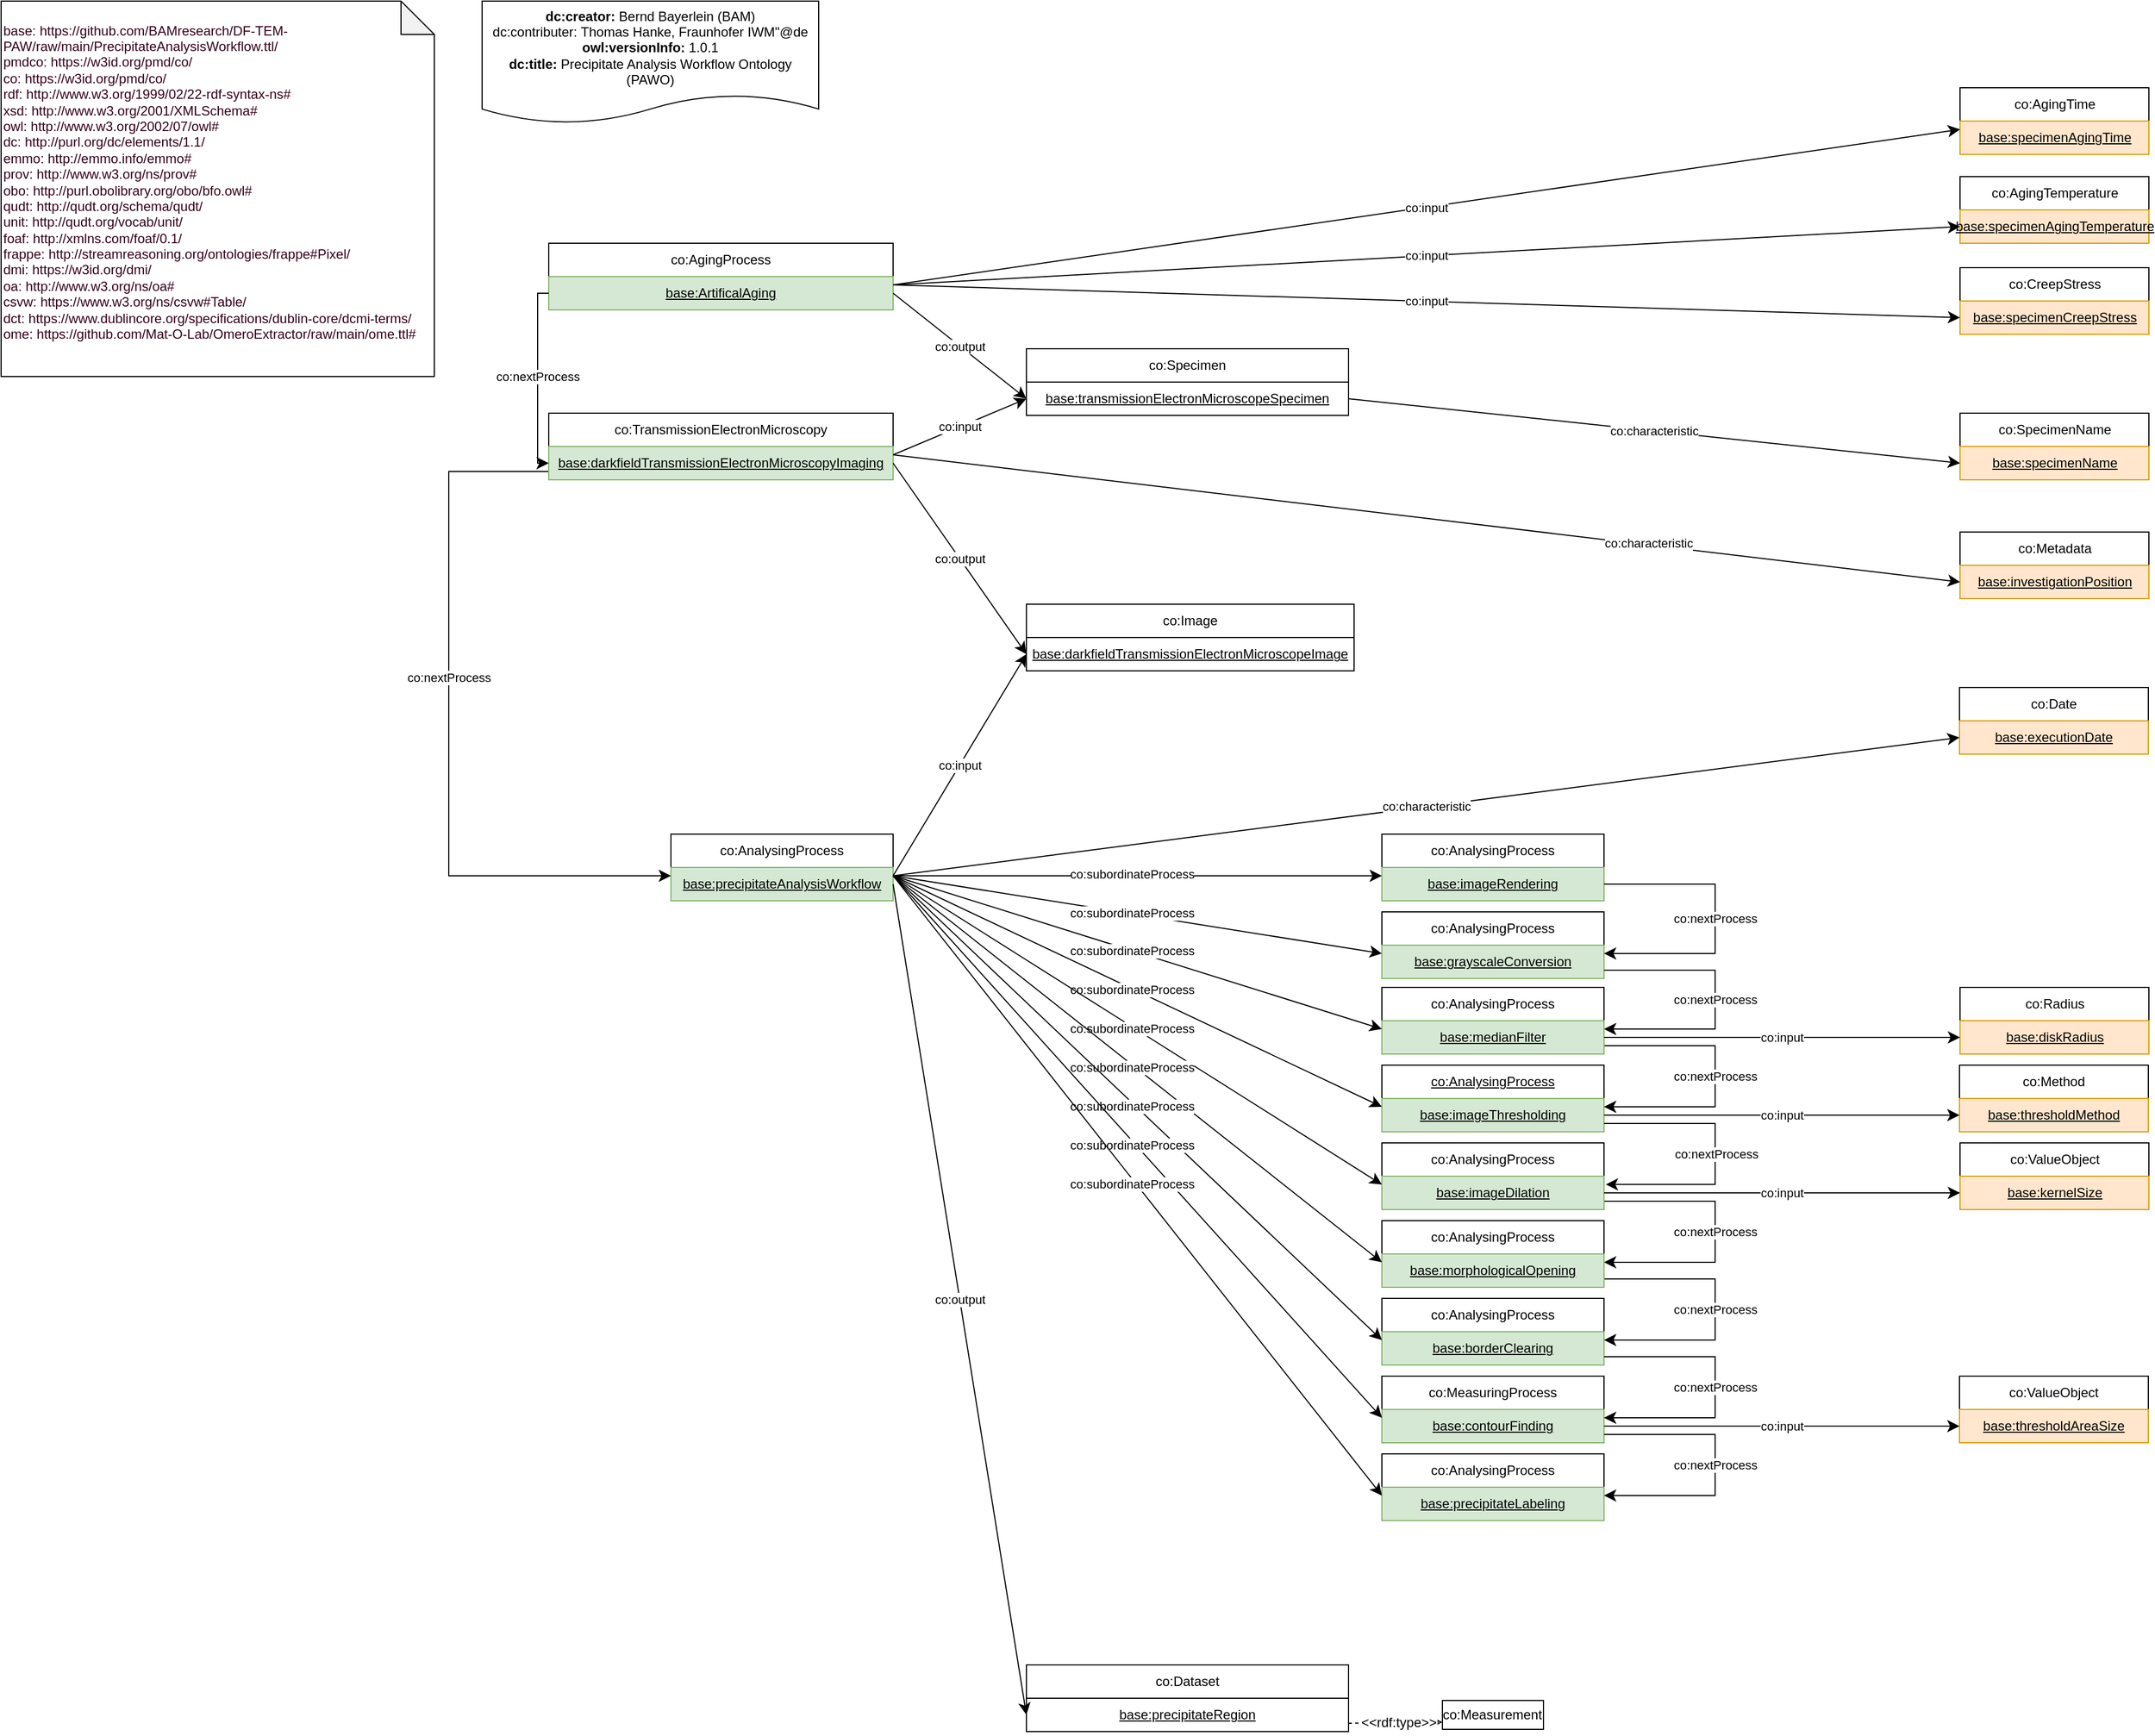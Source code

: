 <mxfile version="15.8.2" type="device" pages="2"><diagram name="PAW" id="9rjpGmXbwMz8cJaU8Q6k"><mxGraphModel dx="2889" dy="1065" grid="1" gridSize="10" guides="1" tooltips="1" connect="1" arrows="1" fold="1" page="1" pageScale="1" pageWidth="827" pageHeight="1169" math="0" shadow="0"><root><mxCell id="nnLnpIi2NrnVHVQOrYPu-0"/><mxCell id="nnLnpIi2NrnVHVQOrYPu-1" parent="nnLnpIi2NrnVHVQOrYPu-0"/><object label="co:subordinateProcess" Type="ObjectProperty" IRI="https://w3id.org/pmd/co/subordinateProcess" id="nnLnpIi2NrnVHVQOrYPu-2"><mxCell style="endArrow=classic;html=1;endSize=8;arcSize=0;exitX=1;exitY=0.25;exitDx=0;exitDy=0;entryX=0;entryY=0.25;entryDx=0;entryDy=0;fillColor=#FFFFFF;" parent="nnLnpIi2NrnVHVQOrYPu-1" source="nnLnpIi2NrnVHVQOrYPu-4" target="nnLnpIi2NrnVHVQOrYPu-12" edge="1"><mxGeometry width="90" height="26" as="geometry"><mxPoint x="240" y="725" as="sourcePoint"/><mxPoint x="465" y="794" as="targetPoint"/><mxPoint x="-5" y="-2" as="offset"/></mxGeometry></mxCell></object><object label="co:AnalysingProcess" Type="Class" IRI="https://w3id.org/pmd/co/AnalysingProcess" id="nnLnpIi2NrnVHVQOrYPu-3"><mxCell style="rounded=0;whiteSpace=wrap;html=1;snapToPoint=1;points=[[0.1,0],[0.2,0],[0.3,0],[0.4,0],[0.5,0],[0.6,0],[0.7,0],[0.8,0],[0.9,0],[0,0.1],[0,0.3],[0,0.5],[0,0.7],[0,0.9],[0.1,1],[0.2,1],[0.3,1],[0.4,1],[0.5,1],[0.6,1],[0.7,1],[0.8,1],[0.9,1],[1,0.1],[1,0.3],[1,0.5],[1,0.7],[1,0.9]];fillColor=#FFFFFF;" parent="nnLnpIi2NrnVHVQOrYPu-1" vertex="1"><mxGeometry x="-200" y="762" width="200" height="30" as="geometry"/></mxCell></object><object label="&lt;u style=&quot;text-align: left&quot;&gt;base:precipitateAnalysisWorkflow&lt;/u&gt;" Type="Individual" IRI="Null" id="nnLnpIi2NrnVHVQOrYPu-4"><mxCell style="rounded=0;whiteSpace=wrap;html=1;snapToPoint=1;fillColor=#d5e8d4;strokeColor=#82b366;" parent="nnLnpIi2NrnVHVQOrYPu-1" vertex="1"><mxGeometry x="-200" y="792" width="200" height="30" as="geometry"/></mxCell></object><object label="co:Radius" Type="Class" IRI="https://w3id.org/pmd/co/Radius" id="nnLnpIi2NrnVHVQOrYPu-5"><mxCell style="rounded=0;whiteSpace=wrap;html=1;snapToPoint=1;points=[[0.1,0],[0.2,0],[0.3,0],[0.4,0],[0.5,0],[0.6,0],[0.7,0],[0.8,0],[0.9,0],[0,0.1],[0,0.3],[0,0.5],[0,0.7],[0,0.9],[0.1,1],[0.2,1],[0.3,1],[0.4,1],[0.5,1],[0.6,1],[0.7,1],[0.8,1],[0.9,1],[1,0.1],[1,0.3],[1,0.5],[1,0.7],[1,0.9]];fillColor=#FFFFFF;" parent="nnLnpIi2NrnVHVQOrYPu-1" vertex="1"><mxGeometry x="960.5" y="900" width="170" height="30" as="geometry"/></mxCell></object><object label="&lt;u style=&quot;text-align: left&quot;&gt;base:diskRadius&lt;/u&gt;" Type="Individual" IRI="Null" id="nnLnpIi2NrnVHVQOrYPu-6"><mxCell style="rounded=0;whiteSpace=wrap;html=1;snapToPoint=1;fillColor=#ffe6cc;strokeColor=#d79b00;" parent="nnLnpIi2NrnVHVQOrYPu-1" vertex="1"><mxGeometry x="960.5" y="930" width="170" height="30" as="geometry"/></mxCell></object><object label="co:ValueObject" Type="Class" IRI="https://w3id.org/pmd/co/ValueObject" id="nnLnpIi2NrnVHVQOrYPu-7"><mxCell style="rounded=0;whiteSpace=wrap;html=1;snapToPoint=1;points=[[0.1,0],[0.2,0],[0.3,0],[0.4,0],[0.5,0],[0.6,0],[0.7,0],[0.8,0],[0.9,0],[0,0.1],[0,0.3],[0,0.5],[0,0.7],[0,0.9],[0.1,1],[0.2,1],[0.3,1],[0.4,1],[0.5,1],[0.6,1],[0.7,1],[0.8,1],[0.9,1],[1,0.1],[1,0.3],[1,0.5],[1,0.7],[1,0.9]];fillColor=#FFFFFF;" parent="nnLnpIi2NrnVHVQOrYPu-1" vertex="1"><mxGeometry x="960.5" y="1040" width="170" height="30" as="geometry"/></mxCell></object><object label="&lt;u style=&quot;text-align: left&quot;&gt;base:kernelSize&lt;/u&gt;" Type="Individual" IRI="Null" id="nnLnpIi2NrnVHVQOrYPu-8"><mxCell style="rounded=0;whiteSpace=wrap;html=1;snapToPoint=1;fillColor=#ffe6cc;strokeColor=#d79b00;" parent="nnLnpIi2NrnVHVQOrYPu-1" vertex="1"><mxGeometry x="960.5" y="1070" width="170" height="30" as="geometry"/></mxCell></object><object label="co:ValueObject" Type="Class" IRI="https://w3id.org/pmd/co/ValueObject" id="nnLnpIi2NrnVHVQOrYPu-9"><mxCell style="rounded=0;whiteSpace=wrap;html=1;snapToPoint=1;points=[[0.1,0],[0.2,0],[0.3,0],[0.4,0],[0.5,0],[0.6,0],[0.7,0],[0.8,0],[0.9,0],[0,0.1],[0,0.3],[0,0.5],[0,0.7],[0,0.9],[0.1,1],[0.2,1],[0.3,1],[0.4,1],[0.5,1],[0.6,1],[0.7,1],[0.8,1],[0.9,1],[1,0.1],[1,0.3],[1,0.5],[1,0.7],[1,0.9]];fillColor=#FFFFFF;" parent="nnLnpIi2NrnVHVQOrYPu-1" vertex="1"><mxGeometry x="190" y="1510" width="170.5" height="30" as="geometry"/></mxCell></object><object label="&lt;u style=&quot;text-align: left&quot;&gt;base:precipitateRegion&lt;/u&gt;" Type="Individual" IRI="Null" id="nnLnpIi2NrnVHVQOrYPu-10"><mxCell style="rounded=0;whiteSpace=wrap;html=1;snapToPoint=1;fillColor=#FFFFFF;strokeColor=#000000;" parent="nnLnpIi2NrnVHVQOrYPu-1" vertex="1"><mxGeometry x="120" y="1540" width="290" height="30" as="geometry"/></mxCell></object><object label="co:AnalysingProcess" Type="Class" IRI="https://w3id.org/pmd/co/AnalysingProcess" id="nnLnpIi2NrnVHVQOrYPu-11"><mxCell style="rounded=0;whiteSpace=wrap;html=1;snapToPoint=1;points=[[0.1,0],[0.2,0],[0.3,0],[0.4,0],[0.5,0],[0.6,0],[0.7,0],[0.8,0],[0.9,0],[0,0.1],[0,0.3],[0,0.5],[0,0.7],[0,0.9],[0.1,1],[0.2,1],[0.3,1],[0.4,1],[0.5,1],[0.6,1],[0.7,1],[0.8,1],[0.9,1],[1,0.1],[1,0.3],[1,0.5],[1,0.7],[1,0.9]];fillColor=#FFFFFF;" parent="nnLnpIi2NrnVHVQOrYPu-1" vertex="1"><mxGeometry x="440" y="762" width="200" height="30" as="geometry"/></mxCell></object><object label="&lt;u style=&quot;text-align: left&quot;&gt;base:imageRendering&lt;/u&gt;" Type="Individual" IRI="Null" id="nnLnpIi2NrnVHVQOrYPu-12"><mxCell style="rounded=0;whiteSpace=wrap;html=1;snapToPoint=1;fillColor=#d5e8d4;strokeColor=#82b366;" parent="nnLnpIi2NrnVHVQOrYPu-1" vertex="1"><mxGeometry x="440" y="792" width="200" height="30" as="geometry"/></mxCell></object><object label="co:AnalysingProcess" Type="Class" IRI="https://w3id.org/pmd/co/AnalysingProcess" id="nnLnpIi2NrnVHVQOrYPu-13"><mxCell style="rounded=0;whiteSpace=wrap;html=1;snapToPoint=1;points=[[0.1,0],[0.2,0],[0.3,0],[0.4,0],[0.5,0],[0.6,0],[0.7,0],[0.8,0],[0.9,0],[0,0.1],[0,0.3],[0,0.5],[0,0.7],[0,0.9],[0.1,1],[0.2,1],[0.3,1],[0.4,1],[0.5,1],[0.6,1],[0.7,1],[0.8,1],[0.9,1],[1,0.1],[1,0.3],[1,0.5],[1,0.7],[1,0.9]];fillColor=#FFFFFF;" parent="nnLnpIi2NrnVHVQOrYPu-1" vertex="1"><mxGeometry x="440" y="832" width="200" height="30" as="geometry"/></mxCell></object><object label="&lt;u style=&quot;text-align: left&quot;&gt;base:grayscaleConversion&lt;/u&gt;" Type="Individual" IRI="Null" id="nnLnpIi2NrnVHVQOrYPu-14"><mxCell style="rounded=0;whiteSpace=wrap;html=1;snapToPoint=1;fillColor=#d5e8d4;strokeColor=#82b366;" parent="nnLnpIi2NrnVHVQOrYPu-1" vertex="1"><mxGeometry x="440" y="862" width="200" height="30" as="geometry"/></mxCell></object><object label="co:AnalysingProcess" Type="Class" IRI="https://w3id.org/pmd/co/AnalysingProcess" id="nnLnpIi2NrnVHVQOrYPu-15"><mxCell style="rounded=0;whiteSpace=wrap;html=1;snapToPoint=1;points=[[0.1,0],[0.2,0],[0.3,0],[0.4,0],[0.5,0],[0.6,0],[0.7,0],[0.8,0],[0.9,0],[0,0.1],[0,0.3],[0,0.5],[0,0.7],[0,0.9],[0.1,1],[0.2,1],[0.3,1],[0.4,1],[0.5,1],[0.6,1],[0.7,1],[0.8,1],[0.9,1],[1,0.1],[1,0.3],[1,0.5],[1,0.7],[1,0.9]];fillColor=#FFFFFF;" parent="nnLnpIi2NrnVHVQOrYPu-1" vertex="1"><mxGeometry x="440" y="1180" width="200" height="30" as="geometry"/></mxCell></object><object label="&lt;u style=&quot;text-align: left&quot;&gt;base:borderClearing&lt;/u&gt;" Type="Individual" IRI="Null" id="nnLnpIi2NrnVHVQOrYPu-16"><mxCell style="rounded=0;whiteSpace=wrap;html=1;snapToPoint=1;fillColor=#d5e8d4;strokeColor=#82b366;" parent="nnLnpIi2NrnVHVQOrYPu-1" vertex="1"><mxGeometry x="440" y="1210" width="200" height="30" as="geometry"/></mxCell></object><object label="co:MeasuringProcess" Type="Class" IRI="https://w3id.org/pmd/co/MeasuringProcess" id="nnLnpIi2NrnVHVQOrYPu-17"><mxCell style="rounded=0;whiteSpace=wrap;html=1;snapToPoint=1;points=[[0.1,0],[0.2,0],[0.3,0],[0.4,0],[0.5,0],[0.6,0],[0.7,0],[0.8,0],[0.9,0],[0,0.1],[0,0.3],[0,0.5],[0,0.7],[0,0.9],[0.1,1],[0.2,1],[0.3,1],[0.4,1],[0.5,1],[0.6,1],[0.7,1],[0.8,1],[0.9,1],[1,0.1],[1,0.3],[1,0.5],[1,0.7],[1,0.9]];fillColor=#FFFFFF;" parent="nnLnpIi2NrnVHVQOrYPu-1" vertex="1"><mxGeometry x="440" y="1250" width="200" height="30" as="geometry"/></mxCell></object><object label="&lt;u style=&quot;text-align: left&quot;&gt;base:contourFinding&lt;/u&gt;" Type="Individual" id="nnLnpIi2NrnVHVQOrYPu-18"><mxCell style="rounded=0;whiteSpace=wrap;html=1;snapToPoint=1;fillColor=#d5e8d4;strokeColor=#82b366;" parent="nnLnpIi2NrnVHVQOrYPu-1" vertex="1"><mxGeometry x="440" y="1280" width="200" height="30" as="geometry"/></mxCell></object><object label="co:AnalysingProcess" Type="Class" IRI="https://w3id.org/pmd/co/Analysingprocess" id="nnLnpIi2NrnVHVQOrYPu-21"><mxCell style="rounded=0;whiteSpace=wrap;html=1;snapToPoint=1;points=[[0.1,0],[0.2,0],[0.3,0],[0.4,0],[0.5,0],[0.6,0],[0.7,0],[0.8,0],[0.9,0],[0,0.1],[0,0.3],[0,0.5],[0,0.7],[0,0.9],[0.1,1],[0.2,1],[0.3,1],[0.4,1],[0.5,1],[0.6,1],[0.7,1],[0.8,1],[0.9,1],[1,0.1],[1,0.3],[1,0.5],[1,0.7],[1,0.9]];fillColor=#FFFFFF;" parent="nnLnpIi2NrnVHVQOrYPu-1" vertex="1"><mxGeometry x="440" y="1320" width="200" height="30" as="geometry"/></mxCell></object><object label="&lt;u style=&quot;text-align: left&quot;&gt;base:precipitateLabeling&lt;/u&gt;" Type="Individual" id="nnLnpIi2NrnVHVQOrYPu-22"><mxCell style="rounded=0;whiteSpace=wrap;html=1;snapToPoint=1;fillColor=#d5e8d4;strokeColor=#82b366;" parent="nnLnpIi2NrnVHVQOrYPu-1" vertex="1"><mxGeometry x="440" y="1350" width="200" height="30" as="geometry"/></mxCell></object><object label="co:AnalysingProcess" Type="Class" IRI="https://w3id.org/pmd/co/AnalysingProcess" id="nnLnpIi2NrnVHVQOrYPu-23"><mxCell style="rounded=0;whiteSpace=wrap;html=1;snapToPoint=1;points=[[0.1,0],[0.2,0],[0.3,0],[0.4,0],[0.5,0],[0.6,0],[0.7,0],[0.8,0],[0.9,0],[0,0.1],[0,0.3],[0,0.5],[0,0.7],[0,0.9],[0.1,1],[0.2,1],[0.3,1],[0.4,1],[0.5,1],[0.6,1],[0.7,1],[0.8,1],[0.9,1],[1,0.1],[1,0.3],[1,0.5],[1,0.7],[1,0.9]];fillColor=#FFFFFF;fontStyle=4" parent="nnLnpIi2NrnVHVQOrYPu-1" vertex="1"><mxGeometry x="440" y="970" width="200" height="30" as="geometry"/></mxCell></object><object label="&lt;u style=&quot;text-align: left&quot;&gt;base:imageThresholding&lt;/u&gt;" Type="Individual" IRI="Null" id="nnLnpIi2NrnVHVQOrYPu-24"><mxCell style="rounded=0;whiteSpace=wrap;html=1;snapToPoint=1;fillColor=#d5e8d4;strokeColor=#82b366;" parent="nnLnpIi2NrnVHVQOrYPu-1" vertex="1"><mxGeometry x="440" y="1000" width="200" height="30" as="geometry"/></mxCell></object><object label="co:nextProcess" Type="ObjectProperty" IRI="https://w3id.org/pmd/co/nextProcess" id="nnLnpIi2NrnVHVQOrYPu-44"><mxCell style="endArrow=classic;html=1;exitX=1;exitY=0.5;exitDx=0;exitDy=0;entryX=1;entryY=0.25;entryDx=0;entryDy=0;endSize=8;arcSize=0;edgeStyle=orthogonalEdgeStyle;fillColor=#FFFFFF;" parent="nnLnpIi2NrnVHVQOrYPu-1" source="nnLnpIi2NrnVHVQOrYPu-12" target="nnLnpIi2NrnVHVQOrYPu-14" edge="1"><mxGeometry width="90" height="26" as="geometry"><mxPoint x="700.0" y="848.567" as="sourcePoint"/><mxPoint x="880.0" y="848.567" as="targetPoint"/><Array as="points"><mxPoint x="740" y="807"/><mxPoint x="740" y="870"/></Array><mxPoint x="100" as="offset"/></mxGeometry></mxCell></object><object label="co:nextProcess" Type="ObjectProperty" IRI="https://w3id.org/pmd/co/nextProcess" id="nnLnpIi2NrnVHVQOrYPu-45"><mxCell style="endArrow=classic;html=1;exitX=1;exitY=0.75;exitDx=0;exitDy=0;endSize=8;arcSize=0;edgeStyle=orthogonalEdgeStyle;entryX=1;entryY=0.25;entryDx=0;entryDy=0;fillColor=#FFFFFF;" parent="nnLnpIi2NrnVHVQOrYPu-1" source="nnLnpIi2NrnVHVQOrYPu-14" target="nnLnpIi2NrnVHVQOrYPu-60" edge="1"><mxGeometry x="20" y="85" width="90" height="26" as="geometry"><mxPoint x="660" y="880" as="sourcePoint"/><mxPoint x="650" y="928" as="targetPoint"/><Array as="points"><mxPoint x="740" y="885"/><mxPoint x="740" y="938"/></Array><mxPoint x="100" as="offset"/></mxGeometry></mxCell></object><object label="co:nextProcess" Type="ObjectProperty" IRI="https://w3id.org/pmd/co/nextProcess" id="nnLnpIi2NrnVHVQOrYPu-46"><mxCell style="endArrow=classic;html=1;entryX=1;entryY=0.25;entryDx=0;entryDy=0;endSize=8;arcSize=0;edgeStyle=orthogonalEdgeStyle;exitX=1;exitY=0.75;exitDx=0;exitDy=0;fillColor=#FFFFFF;" parent="nnLnpIi2NrnVHVQOrYPu-1" source="nnLnpIi2NrnVHVQOrYPu-60" target="nnLnpIi2NrnVHVQOrYPu-24" edge="1"><mxGeometry x="40" y="159.97" width="90" height="26" as="geometry"><mxPoint x="650" y="935" as="sourcePoint"/><mxPoint x="660" y="1009.97" as="targetPoint"/><Array as="points"><mxPoint x="740" y="953"/><mxPoint x="740" y="1008"/></Array><mxPoint x="100" as="offset"/></mxGeometry></mxCell></object><object label="co:nextProcess" Type="ObjectProperty" IRI="https://w3id.org/pmd/co/nextProcess" id="nnLnpIi2NrnVHVQOrYPu-47"><mxCell style="endArrow=classic;html=1;endSize=8;arcSize=0;edgeStyle=orthogonalEdgeStyle;exitX=1;exitY=0.75;exitDx=0;exitDy=0;entryX=1.008;entryY=0.247;entryDx=0;entryDy=0;entryPerimeter=0;fillColor=#FFFFFF;" parent="nnLnpIi2NrnVHVQOrYPu-1" source="nnLnpIi2NrnVHVQOrYPu-24" target="nnLnpIi2NrnVHVQOrYPu-62" edge="1"><mxGeometry x="50" y="239.98" width="90" height="26" as="geometry"><mxPoint x="660" y="1030" as="sourcePoint"/><mxPoint x="650" y="1078" as="targetPoint"/><Array as="points"><mxPoint x="740" y="1023"/><mxPoint x="740" y="1077"/></Array><mxPoint x="100" as="offset"/></mxGeometry></mxCell></object><object label="co:nextProcess" Type="ObjectProperty" IRI="https://w3id.org/pmd/co/nextProcess" id="nnLnpIi2NrnVHVQOrYPu-48"><mxCell style="endArrow=classic;html=1;endSize=8;arcSize=0;edgeStyle=orthogonalEdgeStyle;entryX=1;entryY=0.25;entryDx=0;entryDy=0;exitX=1;exitY=0.75;exitDx=0;exitDy=0;fillColor=#FFFFFF;" parent="nnLnpIi2NrnVHVQOrYPu-1" source="nnLnpIi2NrnVHVQOrYPu-62" target="nnLnpIi2NrnVHVQOrYPu-58" edge="1"><mxGeometry x="60" y="319" width="90" height="26" as="geometry"><mxPoint x="650" y="1085" as="sourcePoint"/><mxPoint x="650" y="1148" as="targetPoint"/><Array as="points"><mxPoint x="740" y="1093"/><mxPoint x="740" y="1148"/></Array><mxPoint x="100" as="offset"/></mxGeometry></mxCell></object><object label="co:nextProcess" Type="ObjectProperty" IRI="https://w3id.org/pmd/co/nextProcess" id="nnLnpIi2NrnVHVQOrYPu-49"><mxCell style="endArrow=classic;html=1;endSize=8;arcSize=0;edgeStyle=orthogonalEdgeStyle;entryX=1;entryY=0.25;entryDx=0;entryDy=0;exitX=1;exitY=0.75;exitDx=0;exitDy=0;fillColor=#FFFFFF;" parent="nnLnpIi2NrnVHVQOrYPu-1" source="nnLnpIi2NrnVHVQOrYPu-58" target="nnLnpIi2NrnVHVQOrYPu-16" edge="1"><mxGeometry x="60" y="399.97" width="90" height="26" as="geometry"><mxPoint x="650" y="1155" as="sourcePoint"/><mxPoint x="690" y="1225" as="targetPoint"/><Array as="points"><mxPoint x="740" y="1163"/><mxPoint x="740" y="1218"/></Array><mxPoint x="100" as="offset"/></mxGeometry></mxCell></object><object label="co:nextProcess" Type="ObjectProperty" IRI="https://w3id.org/pmd/co/nextProcess" id="nnLnpIi2NrnVHVQOrYPu-50"><mxCell style="endArrow=classic;html=1;exitX=1;exitY=0.75;exitDx=0;exitDy=0;entryX=1;entryY=0.25;entryDx=0;entryDy=0;endSize=8;arcSize=0;edgeStyle=orthogonalEdgeStyle;fillColor=#FFFFFF;" parent="nnLnpIi2NrnVHVQOrYPu-1" source="nnLnpIi2NrnVHVQOrYPu-16" target="nnLnpIi2NrnVHVQOrYPu-18" edge="1"><mxGeometry width="90" height="26" as="geometry"><mxPoint x="660" y="1229.99" as="sourcePoint"/><mxPoint x="660" y="1299.99" as="targetPoint"/><Array as="points"><mxPoint x="740" y="1233"/><mxPoint x="740" y="1288"/></Array><mxPoint x="100" as="offset"/></mxGeometry></mxCell></object><object label="co:nextProcess" Type="ObjectProperty" IRI="https://w3id.org/pmd/co/nextProcess" id="nnLnpIi2NrnVHVQOrYPu-52"><mxCell style="endArrow=classic;html=1;exitX=1;exitY=0.75;exitDx=0;exitDy=0;entryX=1;entryY=0.25;entryDx=0;entryDy=0;endSize=8;arcSize=0;edgeStyle=orthogonalEdgeStyle;fillColor=#FFFFFF;" parent="nnLnpIi2NrnVHVQOrYPu-1" source="nnLnpIi2NrnVHVQOrYPu-18" target="nnLnpIi2NrnVHVQOrYPu-22" edge="1"><mxGeometry x="120" y="634.96" width="90" height="26" as="geometry"><mxPoint x="640.0" y="1369.5" as="sourcePoint"/><mxPoint x="680" y="1455" as="targetPoint"/><Array as="points"><mxPoint x="740" y="1303"/><mxPoint x="740" y="1358"/></Array><mxPoint x="100" as="offset"/></mxGeometry></mxCell></object><object label="co:AnalysingProcess" Type="Class" IRI="https://w3id.org/pmd/co/AnalysingProcess" id="nnLnpIi2NrnVHVQOrYPu-57"><mxCell style="rounded=0;whiteSpace=wrap;html=1;snapToPoint=1;points=[[0.1,0],[0.2,0],[0.3,0],[0.4,0],[0.5,0],[0.6,0],[0.7,0],[0.8,0],[0.9,0],[0,0.1],[0,0.3],[0,0.5],[0,0.7],[0,0.9],[0.1,1],[0.2,1],[0.3,1],[0.4,1],[0.5,1],[0.6,1],[0.7,1],[0.8,1],[0.9,1],[1,0.1],[1,0.3],[1,0.5],[1,0.7],[1,0.9]];fillColor=#FFFFFF;" parent="nnLnpIi2NrnVHVQOrYPu-1" vertex="1"><mxGeometry x="440" y="1110" width="200" height="30" as="geometry"/></mxCell></object><object label="&lt;u&gt;base:morphologicalOpening&lt;/u&gt;" Type="Individual" IRI="Null" id="nnLnpIi2NrnVHVQOrYPu-58"><mxCell style="rounded=0;whiteSpace=wrap;html=1;snapToPoint=1;fillColor=#d5e8d4;strokeColor=#82b366;" parent="nnLnpIi2NrnVHVQOrYPu-1" vertex="1"><mxGeometry x="440" y="1140" width="200" height="30" as="geometry"/></mxCell></object><object label="co:AnalysingProcess" Type="Class" IRI="https://w3id.org/pmd/co/AnalysingProcess" id="nnLnpIi2NrnVHVQOrYPu-59"><mxCell style="rounded=0;whiteSpace=wrap;html=1;snapToPoint=1;points=[[0.1,0],[0.2,0],[0.3,0],[0.4,0],[0.5,0],[0.6,0],[0.7,0],[0.8,0],[0.9,0],[0,0.1],[0,0.3],[0,0.5],[0,0.7],[0,0.9],[0.1,1],[0.2,1],[0.3,1],[0.4,1],[0.5,1],[0.6,1],[0.7,1],[0.8,1],[0.9,1],[1,0.1],[1,0.3],[1,0.5],[1,0.7],[1,0.9]];fillColor=#FFFFFF;" parent="nnLnpIi2NrnVHVQOrYPu-1" vertex="1"><mxGeometry x="440" y="900" width="200" height="30" as="geometry"/></mxCell></object><object label="&lt;u&gt;base:medianFilter&lt;/u&gt;" Type="Individual" IRI="Null" id="nnLnpIi2NrnVHVQOrYPu-60"><mxCell style="rounded=0;whiteSpace=wrap;html=1;snapToPoint=1;fillColor=#d5e8d4;strokeColor=#82b366;" parent="nnLnpIi2NrnVHVQOrYPu-1" vertex="1"><mxGeometry x="440" y="930" width="200" height="30" as="geometry"/></mxCell></object><object label="co:AnalysingProcess" Type="Class" IRI="https://w3id.org/pmd/co/AnalysingProcess" id="nnLnpIi2NrnVHVQOrYPu-61"><mxCell style="rounded=0;whiteSpace=wrap;html=1;snapToPoint=1;points=[[0.1,0],[0.2,0],[0.3,0],[0.4,0],[0.5,0],[0.6,0],[0.7,0],[0.8,0],[0.9,0],[0,0.1],[0,0.3],[0,0.5],[0,0.7],[0,0.9],[0.1,1],[0.2,1],[0.3,1],[0.4,1],[0.5,1],[0.6,1],[0.7,1],[0.8,1],[0.9,1],[1,0.1],[1,0.3],[1,0.5],[1,0.7],[1,0.9]];fillColor=#FFFFFF;" parent="nnLnpIi2NrnVHVQOrYPu-1" vertex="1"><mxGeometry x="440" y="1040" width="200" height="30" as="geometry"/></mxCell></object><object label="&lt;u&gt;base:imageDilation&lt;/u&gt;" Type="Individual" IRI="Null" id="nnLnpIi2NrnVHVQOrYPu-62"><mxCell style="rounded=0;whiteSpace=wrap;html=1;snapToPoint=1;fillColor=#d5e8d4;strokeColor=#82b366;" parent="nnLnpIi2NrnVHVQOrYPu-1" vertex="1"><mxGeometry x="440" y="1070" width="200" height="30" as="geometry"/></mxCell></object><object label="co:Method" Type="Class" IRI="https://w3id.org/pmd/co/Method" id="nnLnpIi2NrnVHVQOrYPu-65"><mxCell style="rounded=0;whiteSpace=wrap;html=1;snapToPoint=1;points=[[0.1,0],[0.2,0],[0.3,0],[0.4,0],[0.5,0],[0.6,0],[0.7,0],[0.8,0],[0.9,0],[0,0.1],[0,0.3],[0,0.5],[0,0.7],[0,0.9],[0.1,1],[0.2,1],[0.3,1],[0.4,1],[0.5,1],[0.6,1],[0.7,1],[0.8,1],[0.9,1],[1,0.1],[1,0.3],[1,0.5],[1,0.7],[1,0.9]];strokeColor=default;strokeWidth=1;fillColor=#FFFFFF;" parent="nnLnpIi2NrnVHVQOrYPu-1" vertex="1"><mxGeometry x="960" y="970" width="170" height="30" as="geometry"/></mxCell></object><object label="&lt;u&gt;base:thresholdMethod&lt;/u&gt;" Type="Individual" IRI="Null" id="nnLnpIi2NrnVHVQOrYPu-66"><mxCell style="rounded=0;whiteSpace=wrap;html=1;snapToPoint=1;strokeColor=#d79b00;strokeWidth=1;fillColor=#ffe6cc;" parent="nnLnpIi2NrnVHVQOrYPu-1" vertex="1"><mxGeometry x="960" y="1000" width="170" height="30" as="geometry"/></mxCell></object><object label="co:subordinateProcess" Type="ObjectProperty" IRI="https://w3id.org/pmd/co/subordinateProcess" id="nnLnpIi2NrnVHVQOrYPu-140"><mxCell style="endArrow=classic;html=1;endSize=8;arcSize=0;exitX=1;exitY=0.25;exitDx=0;exitDy=0;entryX=0;entryY=0.25;entryDx=0;entryDy=0;fillColor=#FFFFFF;" parent="nnLnpIi2NrnVHVQOrYPu-1" source="nnLnpIi2NrnVHVQOrYPu-4" target="nnLnpIi2NrnVHVQOrYPu-14" edge="1"><mxGeometry x="10" y="10" width="90" height="26" as="geometry"><mxPoint x="280" y="727.5" as="sourcePoint"/><mxPoint x="450" y="797.5" as="targetPoint"/><mxPoint x="-5" y="-2" as="offset"/></mxGeometry></mxCell></object><object label="co:subordinateProcess" Type="ObjectProperty" IRI="https://w3id.org/pmd/co/subordinateProcess" id="nnLnpIi2NrnVHVQOrYPu-141"><mxCell style="endArrow=classic;html=1;endSize=8;arcSize=0;exitX=1;exitY=0.25;exitDx=0;exitDy=0;entryX=0;entryY=0.25;entryDx=0;entryDy=0;fillColor=#FFFFFF;" parent="nnLnpIi2NrnVHVQOrYPu-1" source="nnLnpIi2NrnVHVQOrYPu-4" target="nnLnpIi2NrnVHVQOrYPu-60" edge="1"><mxGeometry x="20" y="20" width="90" height="26" as="geometry"><mxPoint x="280" y="727.5" as="sourcePoint"/><mxPoint x="450" y="867.5" as="targetPoint"/><mxPoint x="-5" y="-2" as="offset"/></mxGeometry></mxCell></object><object label="co:subordinateProcess" Type="ObjectProperty" IRI="https://w3id.org/pmd/co/subordinateProcess" id="nnLnpIi2NrnVHVQOrYPu-142"><mxCell style="endArrow=classic;html=1;endSize=8;arcSize=0;exitX=1;exitY=0.25;exitDx=0;exitDy=0;entryX=0;entryY=0.25;entryDx=0;entryDy=0;fillColor=#FFFFFF;" parent="nnLnpIi2NrnVHVQOrYPu-1" source="nnLnpIi2NrnVHVQOrYPu-4" target="nnLnpIi2NrnVHVQOrYPu-24" edge="1"><mxGeometry x="30" y="30" width="90" height="26" as="geometry"><mxPoint x="290" y="737.5" as="sourcePoint"/><mxPoint x="450" y="937.5" as="targetPoint"/><mxPoint x="-5" y="-2" as="offset"/></mxGeometry></mxCell></object><object label="co:subordinateProcess" Type="ObjectProperty" IRI="https://w3id.org/pmd/co/subordinateProcess" id="nnLnpIi2NrnVHVQOrYPu-143"><mxCell style="endArrow=classic;html=1;endSize=8;arcSize=0;exitX=1;exitY=0.25;exitDx=0;exitDy=0;entryX=0;entryY=0.25;entryDx=0;entryDy=0;fillColor=#FFFFFF;" parent="nnLnpIi2NrnVHVQOrYPu-1" source="nnLnpIi2NrnVHVQOrYPu-4" target="nnLnpIi2NrnVHVQOrYPu-62" edge="1"><mxGeometry x="40" y="40" width="90" height="26" as="geometry"><mxPoint x="300" y="747.5" as="sourcePoint"/><mxPoint x="450" y="1017.5" as="targetPoint"/><mxPoint x="-5" y="-2" as="offset"/></mxGeometry></mxCell></object><object label="co:subordinateProcess" Type="ObjectProperty" IRI="https://w3id.org/pmd/co/subordinateProcess" id="nnLnpIi2NrnVHVQOrYPu-144"><mxCell style="endArrow=classic;html=1;endSize=8;arcSize=0;exitX=1;exitY=0.25;exitDx=0;exitDy=0;entryX=0;entryY=0.25;entryDx=0;entryDy=0;fillColor=#FFFFFF;" parent="nnLnpIi2NrnVHVQOrYPu-1" source="nnLnpIi2NrnVHVQOrYPu-4" target="nnLnpIi2NrnVHVQOrYPu-58" edge="1"><mxGeometry x="50" y="50" width="90" height="26" as="geometry"><mxPoint x="310" y="757.5" as="sourcePoint"/><mxPoint x="450" y="1087.5" as="targetPoint"/><mxPoint x="-5" y="-2" as="offset"/></mxGeometry></mxCell></object><object label="co:subordinateProcess" Type="ObjectProperty" IRI="https://w3id.org/pmd/co/subordinateProcess" id="nnLnpIi2NrnVHVQOrYPu-145"><mxCell style="endArrow=classic;html=1;endSize=8;arcSize=0;exitX=1;exitY=0.25;exitDx=0;exitDy=0;entryX=0;entryY=0.25;entryDx=0;entryDy=0;fillColor=#FFFFFF;" parent="nnLnpIi2NrnVHVQOrYPu-1" source="nnLnpIi2NrnVHVQOrYPu-4" target="nnLnpIi2NrnVHVQOrYPu-16" edge="1"><mxGeometry x="60" y="60" width="90" height="26" as="geometry"><mxPoint x="320" y="767.5" as="sourcePoint"/><mxPoint x="460" y="1097.5" as="targetPoint"/><mxPoint x="-5" y="-2" as="offset"/></mxGeometry></mxCell></object><object label="co:subordinateProcess" Type="ObjectProperty" IRI="https://w3id.org/pmd/co/subordinateProcess" id="nnLnpIi2NrnVHVQOrYPu-146"><mxCell style="endArrow=classic;html=1;endSize=8;arcSize=0;exitX=1;exitY=0.25;exitDx=0;exitDy=0;entryX=0;entryY=0.25;entryDx=0;entryDy=0;fillColor=#FFFFFF;" parent="nnLnpIi2NrnVHVQOrYPu-1" source="nnLnpIi2NrnVHVQOrYPu-4" target="nnLnpIi2NrnVHVQOrYPu-18" edge="1"><mxGeometry x="70" y="70" width="90" height="26" as="geometry"><mxPoint x="330" y="777.5" as="sourcePoint"/><mxPoint x="470" y="1107.5" as="targetPoint"/><mxPoint x="-5" y="-2" as="offset"/></mxGeometry></mxCell></object><object label="co:subordinateProcess" Type="ObjectProperty" IRI="https://w3id.org/pmd/co/subordinateProcess" id="nnLnpIi2NrnVHVQOrYPu-148"><mxCell style="endArrow=classic;html=1;endSize=8;arcSize=0;exitX=1;exitY=0.25;exitDx=0;exitDy=0;fillColor=#FFFFFF;entryX=0;entryY=0.25;entryDx=0;entryDy=0;" parent="nnLnpIi2NrnVHVQOrYPu-1" source="nnLnpIi2NrnVHVQOrYPu-4" target="nnLnpIi2NrnVHVQOrYPu-22" edge="1"><mxGeometry x="90" y="90" width="90" height="26" as="geometry"><mxPoint x="350" y="797.5" as="sourcePoint"/><mxPoint x="450" y="1364.5" as="targetPoint"/><mxPoint x="-5" y="-2" as="offset"/></mxGeometry></mxCell></object><object label="co:TransmissionElectronMicroscopy" Type="Class" IRI="https://w3id.org/pmd/co/TransmissionElectronMicroscopy" id="nnLnpIi2NrnVHVQOrYPu-152"><mxCell style="rounded=0;whiteSpace=wrap;html=1;snapToPoint=1;points=[[0.1,0],[0.2,0],[0.3,0],[0.4,0],[0.5,0],[0.6,0],[0.7,0],[0.8,0],[0.9,0],[0,0.1],[0,0.3],[0,0.5],[0,0.7],[0,0.9],[0.1,1],[0.2,1],[0.3,1],[0.4,1],[0.5,1],[0.6,1],[0.7,1],[0.8,1],[0.9,1],[1,0.1],[1,0.3],[1,0.5],[1,0.7],[1,0.9]];fillColor=#FFFFFF;" parent="nnLnpIi2NrnVHVQOrYPu-1" vertex="1"><mxGeometry x="-310" y="383" width="310" height="30" as="geometry"/></mxCell></object><object label="co:nextProcess" Type="ObjectProperty" IRI="https://w3id.org/pmd/co/nextProcess" id="nnLnpIi2NrnVHVQOrYPu-154"><mxCell style="endArrow=classic;html=1;endSize=8;arcSize=0;fillColor=#FFFFFF;exitX=0;exitY=0.75;exitDx=0;exitDy=0;edgeStyle=orthogonalEdgeStyle;entryX=0;entryY=0.25;entryDx=0;entryDy=0;" parent="nnLnpIi2NrnVHVQOrYPu-1" source="nnLnpIi2NrnVHVQOrYPu-189" target="nnLnpIi2NrnVHVQOrYPu-4" edge="1"><mxGeometry width="90" height="26" as="geometry"><mxPoint x="-314" y="580" as="sourcePoint"/><mxPoint x="-250" y="760" as="targetPoint"/><Array as="points"><mxPoint x="-400" y="436"/><mxPoint x="-400" y="800"/></Array><mxPoint x="-145" y="3" as="offset"/></mxGeometry></mxCell></object><object label="co:Image" Type="Class" IRI="https://w3id.org/pmd/co/Image" id="nnLnpIi2NrnVHVQOrYPu-155"><mxCell style="rounded=0;whiteSpace=wrap;html=1;snapToPoint=1;points=[[0.1,0],[0.2,0],[0.3,0],[0.4,0],[0.5,0],[0.6,0],[0.7,0],[0.8,0],[0.9,0],[0,0.1],[0,0.3],[0,0.5],[0,0.7],[0,0.9],[0.1,1],[0.2,1],[0.3,1],[0.4,1],[0.5,1],[0.6,1],[0.7,1],[0.8,1],[0.9,1],[1,0.1],[1,0.3],[1,0.5],[1,0.7],[1,0.9]];fillColor=#FFFFFF;" parent="nnLnpIi2NrnVHVQOrYPu-1" vertex="1"><mxGeometry x="120" y="555" width="295" height="30" as="geometry"/></mxCell></object><object label="&lt;u&gt;base:darkfieldTransmissionElectronMicroscopeImage&lt;/u&gt;" Type="Individual" IRI="Null" id="nnLnpIi2NrnVHVQOrYPu-156"><mxCell style="rounded=0;whiteSpace=wrap;html=1;snapToPoint=1;" parent="nnLnpIi2NrnVHVQOrYPu-1" vertex="1"><mxGeometry x="120" y="585" width="295" height="30" as="geometry"/></mxCell></object><object label="co:Measurement" Type="Class" IRI="https://w3id.org/pmd/co/Measurement" id="nnLnpIi2NrnVHVQOrYPu-166"><mxCell style="rounded=0;whiteSpace=wrap;html=1;fillColor=#FFFFFF;" parent="nnLnpIi2NrnVHVQOrYPu-1" vertex="1"><mxGeometry x="494.499" y="1541.998" width="91" height="26" as="geometry"/></mxCell></object><object label="&lt;span style=&quot;color: rgb(0 , 0 , 0) ; font-size: 12px&quot;&gt;&amp;lt;&amp;lt;rdf:type&amp;gt;&amp;gt;&lt;/span&gt;" Type="RDFType" id="nnLnpIi2NrnVHVQOrYPu-172"><mxCell style="endArrow=open;html=1;fontColor=#000099;endFill=0;dashed=1;endSize=8;rounded=0;entryX=0;entryY=0.75;entryDx=0;entryDy=0;exitX=1;exitY=0.75;exitDx=0;exitDy=0;" parent="nnLnpIi2NrnVHVQOrYPu-1" source="nnLnpIi2NrnVHVQOrYPu-10" target="nnLnpIi2NrnVHVQOrYPu-166" edge="1"><mxGeometry x="0.08" width="50" height="50" relative="1" as="geometry"><mxPoint x="370.5" y="1362.5" as="sourcePoint"/><mxPoint x="1452.499" y="1361.498" as="targetPoint"/><mxPoint as="offset"/></mxGeometry></mxCell></object><object label="co:Specimen" Type="Class" IRI="https://w3id.org/pmd/co/Specimen" id="nnLnpIi2NrnVHVQOrYPu-182"><mxCell style="rounded=0;whiteSpace=wrap;html=1;snapToPoint=1;points=[[0.1,0],[0.2,0],[0.3,0],[0.4,0],[0.5,0],[0.6,0],[0.7,0],[0.8,0],[0.9,0],[0,0.1],[0,0.3],[0,0.5],[0,0.7],[0,0.9],[0.1,1],[0.2,1],[0.3,1],[0.4,1],[0.5,1],[0.6,1],[0.7,1],[0.8,1],[0.9,1],[1,0.1],[1,0.3],[1,0.5],[1,0.7],[1,0.9]];fillColor=#FFFFFF;" parent="nnLnpIi2NrnVHVQOrYPu-1" vertex="1"><mxGeometry x="120" y="325" width="290" height="30" as="geometry"/></mxCell></object><object label="&lt;u&gt;base:transmissionElectronMicroscopeSpecimen&lt;/u&gt;" Type="Individual" IRI="Null" id="nnLnpIi2NrnVHVQOrYPu-183"><mxCell style="rounded=0;whiteSpace=wrap;html=1;snapToPoint=1;" parent="nnLnpIi2NrnVHVQOrYPu-1" vertex="1"><mxGeometry x="120" y="355" width="290" height="30" as="geometry"/></mxCell></object><object label="&lt;div&gt;&lt;div&gt;base: https://github.com/BAMresearch/DF-TEM-PAW/raw/main/PrecipitateAnalysisWorkflow.ttl/&lt;/div&gt;&lt;div&gt;pmdco: https://w3id.org/pmd/co/&lt;/div&gt;&lt;div&gt;co: https://w3id.org/pmd/co/&lt;/div&gt;&lt;div&gt;rdf: http://www.w3.org/1999/02/22-rdf-syntax-ns#&lt;/div&gt;&lt;div&gt;&lt;span&gt;xsd: http://www.w3.org/2001/XMLSchema#&lt;/span&gt;&lt;br&gt;&lt;/div&gt;&lt;div&gt;owl: http://www.w3.org/2002/07/owl#&lt;/div&gt;&lt;div&gt;dc: http://purl.org/dc/elements/1.1/&lt;/div&gt;&lt;div&gt;emmo: http://emmo.info/emmo#&lt;/div&gt;&lt;div&gt;prov: http://www.w3.org/ns/prov#&lt;/div&gt;&lt;div&gt;obo: http://purl.obolibrary.org/obo/bfo.owl#&lt;/div&gt;&lt;div&gt;qudt: http://qudt.org/schema/qudt/&lt;/div&gt;&lt;div&gt;unit: http://qudt.org/vocab/unit/&lt;/div&gt;&lt;div&gt;foaf: http://xmlns.com/foaf/0.1/&lt;br&gt;frappe: http://streamreasoning.org/ontologies/frappe#Pixel/&lt;br&gt;&lt;/div&gt;&lt;/div&gt;&lt;div&gt;dmi: https://w3id.org/dmi/&lt;br&gt;&lt;/div&gt;&lt;div&gt;oa:&amp;nbsp;&lt;span&gt;http://www.w3.org/ns/oa#&lt;/span&gt;&lt;/div&gt;&lt;div&gt;&lt;span&gt;csvw: https://www.w3.org/ns/csvw#Table/&lt;br&gt;&lt;/span&gt;&lt;/div&gt;&lt;div&gt;&lt;span&gt;dct: https://www.dublincore.org/specifications/dublin-core/dcmi-terms/&lt;br&gt;&lt;/span&gt;&lt;/div&gt;&lt;div&gt;&lt;span&gt;ome:&amp;nbsp;&lt;/span&gt;&lt;span&gt;https://github.com/Mat-O-Lab/OmeroExtractor/raw/main/ome.ttl#&lt;/span&gt;&lt;/div&gt;&lt;p class=&quot;MsoNormal&quot;&gt;&lt;/p&gt;" Type="Namespace" id="nnLnpIi2NrnVHVQOrYPu-187"><mxCell style="shape=note;whiteSpace=wrap;html=1;backgroundOutline=1;darkOpacity=0.05;fontColor=#33001A;strokeColor=#000000;align=left;" parent="nnLnpIi2NrnVHVQOrYPu-1" vertex="1"><mxGeometry x="-803" y="12" width="390" height="338" as="geometry"/></mxCell></object><object label="&lt;div&gt;&lt;b&gt;dc:creator:&lt;/b&gt;&amp;nbsp;Bernd Bayerlein (BAM)&lt;/div&gt;&lt;div&gt;dc:contributer:&amp;nbsp;Thomas Hanke, Fraunhofer IWM&quot;@de&lt;/div&gt;&lt;div&gt;&lt;b&gt;owl:versionInfo:&lt;/b&gt;&amp;nbsp;1.0.1&lt;br&gt;&lt;/div&gt;&lt;div&gt;&lt;b&gt;dc:title:&lt;/b&gt; Precipitate Analysis Workflow Ontology (PAWO)&lt;/div&gt;" Type="Metadata" id="nnLnpIi2NrnVHVQOrYPu-188"><mxCell style="shape=document;whiteSpace=wrap;html=1;boundedLbl=1;labelBackgroundColor=#ffffff;strokeColor=#000000;fontSize=12;fontColor=#000000;size=0.233;" parent="nnLnpIi2NrnVHVQOrYPu-1" vertex="1"><mxGeometry x="-370" y="12" width="303" height="110" as="geometry"/></mxCell></object><object label="&lt;u style=&quot;text-align: left&quot;&gt;base:darkfieldTransmissionElectronMicroscopyImaging&lt;/u&gt;" Type="Individual" IRI="Null" id="nnLnpIi2NrnVHVQOrYPu-189"><mxCell style="rounded=0;whiteSpace=wrap;html=1;snapToPoint=1;fillColor=#d5e8d4;strokeColor=#82b366;" parent="nnLnpIi2NrnVHVQOrYPu-1" vertex="1"><mxGeometry x="-310" y="413" width="310" height="30" as="geometry"/></mxCell></object><object label="co:SpecimenName" Type="Class" IRI="https://w3id.org/pmd/co/SpecimenName" id="nnLnpIi2NrnVHVQOrYPu-203"><mxCell style="rounded=0;whiteSpace=wrap;html=1;snapToPoint=1;points=[[0.1,0],[0.2,0],[0.3,0],[0.4,0],[0.5,0],[0.6,0],[0.7,0],[0.8,0],[0.9,0],[0,0.1],[0,0.3],[0,0.5],[0,0.7],[0,0.9],[0.1,1],[0.2,1],[0.3,1],[0.4,1],[0.5,1],[0.6,1],[0.7,1],[0.8,1],[0.9,1],[1,0.1],[1,0.3],[1,0.5],[1,0.7],[1,0.9]];fillColor=#FFFFFF;" parent="nnLnpIi2NrnVHVQOrYPu-1" vertex="1"><mxGeometry x="960.5" y="383" width="170" height="30" as="geometry"/></mxCell></object><object label="&lt;u style=&quot;text-align: left&quot;&gt;base:specimenName&lt;/u&gt;" Type="Individual" IRI="Null" id="nnLnpIi2NrnVHVQOrYPu-204"><mxCell style="rounded=0;whiteSpace=wrap;html=1;snapToPoint=1;fillColor=#ffe6cc;strokeColor=#d79b00;" parent="nnLnpIi2NrnVHVQOrYPu-1" vertex="1"><mxGeometry x="960.5" y="413" width="170" height="30" as="geometry"/></mxCell></object><object label="co:AgingTime" Type="Class" IRI="https://w3id.org/pmd/co/AgingTime" id="nnLnpIi2NrnVHVQOrYPu-209"><mxCell style="rounded=0;whiteSpace=wrap;html=1;snapToPoint=1;points=[[0.1,0],[0.2,0],[0.3,0],[0.4,0],[0.5,0],[0.6,0],[0.7,0],[0.8,0],[0.9,0],[0,0.1],[0,0.3],[0,0.5],[0,0.7],[0,0.9],[0.1,1],[0.2,1],[0.3,1],[0.4,1],[0.5,1],[0.6,1],[0.7,1],[0.8,1],[0.9,1],[1,0.1],[1,0.3],[1,0.5],[1,0.7],[1,0.9]];fillColor=#FFFFFF;" parent="nnLnpIi2NrnVHVQOrYPu-1" vertex="1"><mxGeometry x="960.5" y="90" width="170" height="30" as="geometry"/></mxCell></object><object label="&lt;u style=&quot;text-align: left&quot;&gt;base:specimenAgingTime&lt;/u&gt;" Type="Individual" IRI="Null" id="nnLnpIi2NrnVHVQOrYPu-210"><mxCell style="rounded=0;whiteSpace=wrap;html=1;snapToPoint=1;fillColor=#ffe6cc;strokeColor=#d79b00;" parent="nnLnpIi2NrnVHVQOrYPu-1" vertex="1"><mxGeometry x="960.5" y="120" width="170" height="30" as="geometry"/></mxCell></object><object label="co:AgingTemperature" Type="Class" IRI="https://w3id.org/pmd/co/AgingTemperature" id="nnLnpIi2NrnVHVQOrYPu-211"><mxCell style="rounded=0;whiteSpace=wrap;html=1;snapToPoint=1;points=[[0.1,0],[0.2,0],[0.3,0],[0.4,0],[0.5,0],[0.6,0],[0.7,0],[0.8,0],[0.9,0],[0,0.1],[0,0.3],[0,0.5],[0,0.7],[0,0.9],[0.1,1],[0.2,1],[0.3,1],[0.4,1],[0.5,1],[0.6,1],[0.7,1],[0.8,1],[0.9,1],[1,0.1],[1,0.3],[1,0.5],[1,0.7],[1,0.9]];fillColor=#FFFFFF;" parent="nnLnpIi2NrnVHVQOrYPu-1" vertex="1"><mxGeometry x="960.5" y="170" width="170" height="30" as="geometry"/></mxCell></object><object label="&lt;u style=&quot;text-align: left&quot;&gt;base:specimenAgingTemperature&lt;/u&gt;" Type="Individual" IRI="Null" id="nnLnpIi2NrnVHVQOrYPu-212"><mxCell style="rounded=0;whiteSpace=wrap;html=1;snapToPoint=1;fillColor=#ffe6cc;strokeColor=#d79b00;" parent="nnLnpIi2NrnVHVQOrYPu-1" vertex="1"><mxGeometry x="960.5" y="200" width="170" height="30" as="geometry"/></mxCell></object><object label="co:CreepStress" Type="Class" IRI="https://w3id.org/pmd/co/CreepStress" id="nnLnpIi2NrnVHVQOrYPu-213"><mxCell style="rounded=0;whiteSpace=wrap;html=1;snapToPoint=1;points=[[0.1,0],[0.2,0],[0.3,0],[0.4,0],[0.5,0],[0.6,0],[0.7,0],[0.8,0],[0.9,0],[0,0.1],[0,0.3],[0,0.5],[0,0.7],[0,0.9],[0.1,1],[0.2,1],[0.3,1],[0.4,1],[0.5,1],[0.6,1],[0.7,1],[0.8,1],[0.9,1],[1,0.1],[1,0.3],[1,0.5],[1,0.7],[1,0.9]];fillColor=#FFFFFF;" parent="nnLnpIi2NrnVHVQOrYPu-1" vertex="1"><mxGeometry x="960.5" y="252" width="170" height="30" as="geometry"/></mxCell></object><object label="&lt;u style=&quot;text-align: left&quot;&gt;base:specimenCreepStress&lt;/u&gt;" Type="Individual" IRI="Null" id="nnLnpIi2NrnVHVQOrYPu-214"><mxCell style="rounded=0;whiteSpace=wrap;html=1;snapToPoint=1;fillColor=#ffe6cc;strokeColor=#d79b00;" parent="nnLnpIi2NrnVHVQOrYPu-1" vertex="1"><mxGeometry x="960.5" y="282" width="170" height="30" as="geometry"/></mxCell></object><object label="co:Dataset" Type="Class" IRI="https://w3id.org/pmd/co/Dataset" id="Nz04-kEZo6aXEtnTFzDh-0"><mxCell style="rounded=0;whiteSpace=wrap;html=1;snapToPoint=1;points=[[0.1,0],[0.2,0],[0.3,0],[0.4,0],[0.5,0],[0.6,0],[0.7,0],[0.8,0],[0.9,0],[0,0.1],[0,0.3],[0,0.5],[0,0.7],[0,0.9],[0.1,1],[0.2,1],[0.3,1],[0.4,1],[0.5,1],[0.6,1],[0.7,1],[0.8,1],[0.9,1],[1,0.1],[1,0.3],[1,0.5],[1,0.7],[1,0.9]];fillColor=#FFFFFF;" parent="nnLnpIi2NrnVHVQOrYPu-1" vertex="1"><mxGeometry x="120" y="1510" width="290" height="30" as="geometry"/></mxCell></object><object label="co:AgingProcess" Type="Class" IRI="https://w3id.org/pmd/co/AgingProcess" id="GkIeRdLvn4Hzc9C5YVEw-0"><mxCell style="rounded=0;whiteSpace=wrap;html=1;snapToPoint=1;points=[[0.1,0],[0.2,0],[0.3,0],[0.4,0],[0.5,0],[0.6,0],[0.7,0],[0.8,0],[0.9,0],[0,0.1],[0,0.3],[0,0.5],[0,0.7],[0,0.9],[0.1,1],[0.2,1],[0.3,1],[0.4,1],[0.5,1],[0.6,1],[0.7,1],[0.8,1],[0.9,1],[1,0.1],[1,0.3],[1,0.5],[1,0.7],[1,0.9]];fillColor=#FFFFFF;" parent="nnLnpIi2NrnVHVQOrYPu-1" vertex="1"><mxGeometry x="-310" y="230" width="310" height="30" as="geometry"/></mxCell></object><object label="&lt;u style=&quot;text-align: left&quot;&gt;base:ArtificalAging&lt;br&gt;&lt;/u&gt;" Type="Individual" IRI="Null" id="GkIeRdLvn4Hzc9C5YVEw-2"><mxCell style="rounded=0;whiteSpace=wrap;html=1;snapToPoint=1;fillColor=#d5e8d4;strokeColor=#82b366;" parent="nnLnpIi2NrnVHVQOrYPu-1" vertex="1"><mxGeometry x="-310" y="260" width="310" height="30" as="geometry"/></mxCell></object><object label="co:nextProcess" Type="ObjectProperty" IRI="https://w3id.org/pmd/co/nextProcess" id="GkIeRdLvn4Hzc9C5YVEw-7"><mxCell style="endArrow=classic;html=1;endSize=8;arcSize=0;fillColor=#FFFFFF;exitX=0;exitY=0.5;exitDx=0;exitDy=0;edgeStyle=orthogonalEdgeStyle;entryX=0;entryY=0.5;entryDx=0;entryDy=0;" parent="nnLnpIi2NrnVHVQOrYPu-1" source="GkIeRdLvn4Hzc9C5YVEw-2" target="nnLnpIi2NrnVHVQOrYPu-189" edge="1"><mxGeometry width="90" height="26" as="geometry"><mxPoint x="-300" y="445.5" as="sourcePoint"/><mxPoint x="-190" y="809.5" as="targetPoint"/><mxPoint x="-10" y="-2" as="offset"/></mxGeometry></mxCell></object><object label="co:Metadata" Type="Class" IRI="https://w3id.org/pmd/co/Metadata" id="GkIeRdLvn4Hzc9C5YVEw-9"><mxCell style="rounded=0;whiteSpace=wrap;html=1;snapToPoint=1;points=[[0.1,0],[0.2,0],[0.3,0],[0.4,0],[0.5,0],[0.6,0],[0.7,0],[0.8,0],[0.9,0],[0,0.1],[0,0.3],[0,0.5],[0,0.7],[0,0.9],[0.1,1],[0.2,1],[0.3,1],[0.4,1],[0.5,1],[0.6,1],[0.7,1],[0.8,1],[0.9,1],[1,0.1],[1,0.3],[1,0.5],[1,0.7],[1,0.9]];fillColor=#FFFFFF;" parent="nnLnpIi2NrnVHVQOrYPu-1" vertex="1"><mxGeometry x="960.5" y="490" width="170" height="30" as="geometry"/></mxCell></object><object label="&lt;u style=&quot;text-align: left&quot;&gt;base:investigationPosition&lt;/u&gt;" Type="Individual" IRI="Null" id="GkIeRdLvn4Hzc9C5YVEw-10"><mxCell style="rounded=0;whiteSpace=wrap;html=1;snapToPoint=1;fillColor=#ffe6cc;strokeColor=#d79b00;" parent="nnLnpIi2NrnVHVQOrYPu-1" vertex="1"><mxGeometry x="960.5" y="520" width="170" height="30" as="geometry"/></mxCell></object><object label="co:Date" Type="Class" IRI="https://w3id.org/pmd/co/Date" id="GkIeRdLvn4Hzc9C5YVEw-11"><mxCell style="rounded=0;whiteSpace=wrap;html=1;snapToPoint=1;points=[[0.1,0],[0.2,0],[0.3,0],[0.4,0],[0.5,0],[0.6,0],[0.7,0],[0.8,0],[0.9,0],[0,0.1],[0,0.3],[0,0.5],[0,0.7],[0,0.9],[0.1,1],[0.2,1],[0.3,1],[0.4,1],[0.5,1],[0.6,1],[0.7,1],[0.8,1],[0.9,1],[1,0.1],[1,0.3],[1,0.5],[1,0.7],[1,0.9]];fillColor=#FFFFFF;" parent="nnLnpIi2NrnVHVQOrYPu-1" vertex="1"><mxGeometry x="960" y="630" width="170" height="30" as="geometry"/></mxCell></object><object label="&lt;u style=&quot;text-align: left&quot;&gt;base:executionDate&lt;/u&gt;" Type="Individual" IRI="Null" id="GkIeRdLvn4Hzc9C5YVEw-12"><mxCell style="rounded=0;whiteSpace=wrap;html=1;snapToPoint=1;fillColor=#ffe6cc;strokeColor=#d79b00;" parent="nnLnpIi2NrnVHVQOrYPu-1" vertex="1"><mxGeometry x="960" y="660" width="170" height="30" as="geometry"/></mxCell></object><object label="co:input" Type="ObjectProperty" IRI="https://w3id.org/pmd/co/input" id="GkIeRdLvn4Hzc9C5YVEw-19"><mxCell style="endArrow=classic;html=1;exitX=1;exitY=0.25;exitDx=0;exitDy=0;entryX=0;entryY=0.25;entryDx=0;entryDy=0;endSize=8;arcSize=0;" parent="nnLnpIi2NrnVHVQOrYPu-1" source="GkIeRdLvn4Hzc9C5YVEw-2" target="nnLnpIi2NrnVHVQOrYPu-210" edge="1"><mxGeometry x="221.549" y="211.843" width="90" height="26" as="geometry"><mxPoint x="221.549" y="211.843" as="sourcePoint"/><mxPoint x="377.549" y="211.843" as="targetPoint"/></mxGeometry></mxCell></object><object label="co:input" Type="ObjectProperty" IRI="https://w3id.org/pmd/co/input" id="GkIeRdLvn4Hzc9C5YVEw-20"><mxCell style="endArrow=classic;html=1;exitX=1;exitY=0.25;exitDx=0;exitDy=0;entryX=0;entryY=0.5;entryDx=0;entryDy=0;endSize=8;arcSize=0;" parent="nnLnpIi2NrnVHVQOrYPu-1" source="GkIeRdLvn4Hzc9C5YVEw-2" target="nnLnpIi2NrnVHVQOrYPu-212" edge="1"><mxGeometry x="231.549" y="221.843" width="90" height="26" as="geometry"><mxPoint x="10" y="277.5" as="sourcePoint"/><mxPoint x="970.5" y="137.5" as="targetPoint"/></mxGeometry></mxCell></object><object label="co:input" Type="ObjectProperty" IRI="https://w3id.org/pmd/co/input" id="GkIeRdLvn4Hzc9C5YVEw-21"><mxCell style="endArrow=classic;html=1;exitX=1;exitY=0.25;exitDx=0;exitDy=0;entryX=0;entryY=0.5;entryDx=0;entryDy=0;endSize=8;arcSize=0;" parent="nnLnpIi2NrnVHVQOrYPu-1" source="GkIeRdLvn4Hzc9C5YVEw-2" target="nnLnpIi2NrnVHVQOrYPu-214" edge="1"><mxGeometry x="241.549" y="231.843" width="90" height="26" as="geometry"><mxPoint x="10" y="277.5" as="sourcePoint"/><mxPoint x="970.5" y="225" as="targetPoint"/></mxGeometry></mxCell></object><object label="co:characteristic" Type="ObjectProperty" IRI="https://w3id.org/pmd/co/characteristic" id="GkIeRdLvn4Hzc9C5YVEw-22"><mxCell style="endArrow=classic;html=1;exitX=1;exitY=0.5;exitDx=0;exitDy=0;entryX=0;entryY=0.5;entryDx=0;entryDy=0;endSize=8;arcSize=0;fillColor=#FFFFFF;" parent="nnLnpIi2NrnVHVQOrYPu-1" source="nnLnpIi2NrnVHVQOrYPu-183" target="nnLnpIi2NrnVHVQOrYPu-204" edge="1"><mxGeometry x="251.549" y="241.843" width="90" height="26" as="geometry"><mxPoint x="10" y="277.5" as="sourcePoint"/><mxPoint x="970.5" y="307" as="targetPoint"/></mxGeometry></mxCell></object><object label="co:input" Type="ObjectProperty" IRI="https://w3id.org/pmd/co/input" id="GkIeRdLvn4Hzc9C5YVEw-25"><mxCell style="endArrow=classic;html=1;exitX=1;exitY=0.25;exitDx=0;exitDy=0;endSize=8;arcSize=0;entryX=0;entryY=0.5;entryDx=0;entryDy=0;" parent="nnLnpIi2NrnVHVQOrYPu-1" source="nnLnpIi2NrnVHVQOrYPu-189" target="nnLnpIi2NrnVHVQOrYPu-183" edge="1"><mxGeometry x="194.725" y="313.804" width="90" height="26" as="geometry"><mxPoint x="194.725" y="313.804" as="sourcePoint"/><mxPoint x="130" y="400" as="targetPoint"/></mxGeometry></mxCell></object><object label="co:output" Type="ObjectProperty" IRI="https://w3id.org/pmd/co/output" id="GkIeRdLvn4Hzc9C5YVEw-26"><mxCell style="endArrow=classic;html=1;exitX=1;exitY=0.5;exitDx=0;exitDy=0;entryX=0;entryY=0.5;entryDx=0;entryDy=0;endSize=8;arcSize=0;" parent="nnLnpIi2NrnVHVQOrYPu-1" source="GkIeRdLvn4Hzc9C5YVEw-2" target="nnLnpIi2NrnVHVQOrYPu-183" edge="1"><mxGeometry x="186.725" y="330.275" width="90" height="26" as="geometry"><mxPoint x="186.725" y="330.275" as="sourcePoint"/><mxPoint x="278.725" y="330.275" as="targetPoint"/></mxGeometry></mxCell></object><object label="co:output" Type="ObjectProperty" IRI="https://w3id.org/pmd/co/output" id="GkIeRdLvn4Hzc9C5YVEw-27"><mxCell style="endArrow=classic;html=1;exitX=1;exitY=0.5;exitDx=0;exitDy=0;entryX=0;entryY=0.5;entryDx=0;entryDy=0;endSize=8;arcSize=0;" parent="nnLnpIi2NrnVHVQOrYPu-1" source="nnLnpIi2NrnVHVQOrYPu-189" target="nnLnpIi2NrnVHVQOrYPu-156" edge="1"><mxGeometry x="267.902" y="538.51" width="90" height="26" as="geometry"><mxPoint x="267.902" y="538.51" as="sourcePoint"/><mxPoint x="359.902" y="538.51" as="targetPoint"/></mxGeometry></mxCell></object><object label="co:input" Type="ObjectProperty" IRI="https://w3id.org/pmd/co/input" id="GkIeRdLvn4Hzc9C5YVEw-28"><mxCell style="endArrow=classic;html=1;exitX=1;exitY=0.25;exitDx=0;exitDy=0;entryX=0;entryY=0.5;entryDx=0;entryDy=0;endSize=8;arcSize=0;" parent="nnLnpIi2NrnVHVQOrYPu-1" source="nnLnpIi2NrnVHVQOrYPu-4" target="nnLnpIi2NrnVHVQOrYPu-156" edge="1"><mxGeometry x="289.235" y="710.274" width="90" height="26" as="geometry"><mxPoint x="289.235" y="710.274" as="sourcePoint"/><mxPoint x="373.235" y="710.274" as="targetPoint"/></mxGeometry></mxCell></object><object label="co:output" Type="ObjectProperty" IRI="https://w3id.org/pmd/co/output" id="GkIeRdLvn4Hzc9C5YVEw-30"><mxCell style="endArrow=classic;html=1;exitX=1;exitY=0.5;exitDx=0;exitDy=0;endSize=8;arcSize=0;entryX=0;entryY=0.5;entryDx=0;entryDy=0;" parent="nnLnpIi2NrnVHVQOrYPu-1" source="nnLnpIi2NrnVHVQOrYPu-4" target="nnLnpIi2NrnVHVQOrYPu-10" edge="1"><mxGeometry x="200.451" y="1102.431" width="90" height="26" as="geometry"><mxPoint x="200.451" y="1102.431" as="sourcePoint"/><mxPoint x="190" y="1447.059" as="targetPoint"/></mxGeometry></mxCell></object><object label="co:input" Type="ObjectProperty" IRI="https://w3id.org/pmd/co/input" id="GkIeRdLvn4Hzc9C5YVEw-31"><mxCell style="endArrow=classic;html=1;exitX=1;exitY=0.5;exitDx=0;exitDy=0;entryX=0;entryY=0.5;entryDx=0;entryDy=0;endSize=8;arcSize=0;" parent="nnLnpIi2NrnVHVQOrYPu-1" source="nnLnpIi2NrnVHVQOrYPu-60" target="nnLnpIi2NrnVHVQOrYPu-6" edge="1"><mxGeometry x="779.997" y="958.826" width="90" height="26" as="geometry"><mxPoint x="779.997" y="958.826" as="sourcePoint"/><mxPoint x="935.997" y="958.826" as="targetPoint"/></mxGeometry></mxCell></object><object label="co:input" Type="ObjectProperty" IRI="https://w3id.org/pmd/co/input" id="GkIeRdLvn4Hzc9C5YVEw-32"><mxCell style="endArrow=classic;html=1;exitX=1;exitY=0.5;exitDx=0;exitDy=0;entryX=0;entryY=0.5;entryDx=0;entryDy=0;endSize=8;arcSize=0;" parent="nnLnpIi2NrnVHVQOrYPu-1" source="nnLnpIi2NrnVHVQOrYPu-24" target="nnLnpIi2NrnVHVQOrYPu-66" edge="1"><mxGeometry x="789.997" y="968.826" width="90" height="26" as="geometry"><mxPoint x="650" y="955" as="sourcePoint"/><mxPoint x="970.5" y="955" as="targetPoint"/></mxGeometry></mxCell></object><object label="co:input" Type="ObjectProperty" IRI="https://w3id.org/pmd/co/input" id="GkIeRdLvn4Hzc9C5YVEw-33"><mxCell style="endArrow=classic;html=1;exitX=1;exitY=0.5;exitDx=0;exitDy=0;entryX=0;entryY=0.5;entryDx=0;entryDy=0;endSize=8;arcSize=0;" parent="nnLnpIi2NrnVHVQOrYPu-1" source="nnLnpIi2NrnVHVQOrYPu-62" target="nnLnpIi2NrnVHVQOrYPu-8" edge="1"><mxGeometry x="799.997" y="978.826" width="90" height="26" as="geometry"><mxPoint x="650" y="1025" as="sourcePoint"/><mxPoint x="970" y="1025" as="targetPoint"/></mxGeometry></mxCell></object><object label="co:ValueObject" Type="Class" IRI="https://w3id.org/pmd/co/ValueObject" id="12TqbFPCMfaPeSfA81YO-0"><mxCell style="rounded=0;whiteSpace=wrap;html=1;snapToPoint=1;points=[[0.1,0],[0.2,0],[0.3,0],[0.4,0],[0.5,0],[0.6,0],[0.7,0],[0.8,0],[0.9,0],[0,0.1],[0,0.3],[0,0.5],[0,0.7],[0,0.9],[0.1,1],[0.2,1],[0.3,1],[0.4,1],[0.5,1],[0.6,1],[0.7,1],[0.8,1],[0.9,1],[1,0.1],[1,0.3],[1,0.5],[1,0.7],[1,0.9]];strokeColor=default;strokeWidth=1;fillColor=#FFFFFF;" parent="nnLnpIi2NrnVHVQOrYPu-1" vertex="1"><mxGeometry x="960" y="1250" width="170" height="30" as="geometry"/></mxCell></object><object label="&lt;u&gt;base:thresholdAreaSize&lt;/u&gt;" Type="Individual" IRI="Null" id="12TqbFPCMfaPeSfA81YO-1"><mxCell style="rounded=0;whiteSpace=wrap;html=1;snapToPoint=1;strokeColor=#d79b00;strokeWidth=1;fillColor=#ffe6cc;" parent="nnLnpIi2NrnVHVQOrYPu-1" vertex="1"><mxGeometry x="960" y="1280" width="170" height="30" as="geometry"/></mxCell></object><object label="co:input" Type="ObjectProperty" IRI="https://w3id.org/pmd/co/input" id="12TqbFPCMfaPeSfA81YO-2"><mxCell style="endArrow=classic;html=1;exitX=1;exitY=0.5;exitDx=0;exitDy=0;entryX=0;entryY=0.5;entryDx=0;entryDy=0;endSize=8;arcSize=0;" parent="nnLnpIi2NrnVHVQOrYPu-1" source="nnLnpIi2NrnVHVQOrYPu-18" target="12TqbFPCMfaPeSfA81YO-1" edge="1"><mxGeometry x="979.997" y="988.826" width="90" height="26" as="geometry"><mxPoint x="830" y="1035" as="sourcePoint"/><mxPoint x="1160.5" y="975" as="targetPoint"/></mxGeometry></mxCell></object><object label="co:characteristic" Type="ObjectProperty" IRI="https://w3id.org/pmd/co/characteristic" id="ENyDjbWyYezoXcCMlFvA-0"><mxCell style="endArrow=classic;html=1;endSize=8;arcSize=0;exitX=1;exitY=0.25;exitDx=0;exitDy=0;entryX=0;entryY=0.5;entryDx=0;entryDy=0;" edge="1" parent="nnLnpIi2NrnVHVQOrYPu-1" source="nnLnpIi2NrnVHVQOrYPu-189" target="GkIeRdLvn4Hzc9C5YVEw-10"><mxGeometry width="90" height="26" as="geometry"><mxPoint x="90" y="430" as="sourcePoint"/><mxPoint x="880" y="500" as="targetPoint"/><mxPoint x="200" y="22" as="offset"/></mxGeometry></mxCell></object><object label="co:characteristic" Type="ObjectProperty" IRI="https://w3id.org/pmd/co/characteristic" id="ENyDjbWyYezoXcCMlFvA-1"><mxCell style="endArrow=classic;html=1;exitX=1;exitY=0.25;exitDx=0;exitDy=0;entryX=0;entryY=0.5;entryDx=0;entryDy=0;endSize=8;arcSize=0;" edge="1" parent="nnLnpIi2NrnVHVQOrYPu-1" source="nnLnpIi2NrnVHVQOrYPu-4" target="GkIeRdLvn4Hzc9C5YVEw-12"><mxGeometry x="834" y="276" width="90" height="26" as="geometry"><mxPoint x="834" y="276" as="sourcePoint"/><mxPoint x="990" y="276" as="targetPoint"/></mxGeometry></mxCell></object></root></mxGraphModel></diagram><diagram name="Figure" id="Oxbvp6I1TjlRK6CIqChM"><mxGraphModel dx="2545" dy="935" grid="1" gridSize="10" guides="1" tooltips="1" connect="1" arrows="1" fold="1" page="1" pageScale="1" pageWidth="827" pageHeight="1169" math="0" shadow="0"><root><mxCell id="5_yjHujcxtk4F7h7fH6D-0"/><mxCell id="5_yjHujcxtk4F7h7fH6D-1" parent="5_yjHujcxtk4F7h7fH6D-0"/><object label="co:subordinateProcess" Type="ObjectProperty" IRI="https://w3id.org/pmd/co/subordinateProcess" id="5_yjHujcxtk4F7h7fH6D-2"><mxCell style="endArrow=classic;html=1;endSize=8;arcSize=0;exitX=1;exitY=0.25;exitDx=0;exitDy=0;entryX=0;entryY=0.25;entryDx=0;entryDy=0;fillColor=#FFFFFF;" edge="1" parent="5_yjHujcxtk4F7h7fH6D-1" source="5_yjHujcxtk4F7h7fH6D-4" target="5_yjHujcxtk4F7h7fH6D-12"><mxGeometry width="90" height="26" as="geometry"><mxPoint x="240" y="725" as="sourcePoint"/><mxPoint x="465" y="794" as="targetPoint"/><mxPoint x="-5" y="-2" as="offset"/></mxGeometry></mxCell></object><object label="co:AnalysingProcess" Type="Class" IRI="https://w3id.org/pmd/co/AnalysingProcess" id="5_yjHujcxtk4F7h7fH6D-3"><mxCell style="rounded=0;whiteSpace=wrap;html=1;snapToPoint=1;points=[[0.1,0],[0.2,0],[0.3,0],[0.4,0],[0.5,0],[0.6,0],[0.7,0],[0.8,0],[0.9,0],[0,0.1],[0,0.3],[0,0.5],[0,0.7],[0,0.9],[0.1,1],[0.2,1],[0.3,1],[0.4,1],[0.5,1],[0.6,1],[0.7,1],[0.8,1],[0.9,1],[1,0.1],[1,0.3],[1,0.5],[1,0.7],[1,0.9]];fillColor=#FFFFFF;" vertex="1" parent="5_yjHujcxtk4F7h7fH6D-1"><mxGeometry x="-200" y="762" width="200" height="30" as="geometry"/></mxCell></object><object label="&lt;u style=&quot;text-align: left&quot;&gt;base:precipitateAnalysisWorkflow&lt;/u&gt;" Type="Individual" IRI="Null" id="5_yjHujcxtk4F7h7fH6D-4"><mxCell style="rounded=0;whiteSpace=wrap;html=1;snapToPoint=1;fillColor=#d5e8d4;strokeColor=#82b366;" vertex="1" parent="5_yjHujcxtk4F7h7fH6D-1"><mxGeometry x="-200" y="792" width="200" height="30" as="geometry"/></mxCell></object><object label="co:Radius" Type="Class" IRI="https://w3id.org/pmd/co/Radius" id="5_yjHujcxtk4F7h7fH6D-5"><mxCell style="rounded=0;whiteSpace=wrap;html=1;snapToPoint=1;points=[[0.1,0],[0.2,0],[0.3,0],[0.4,0],[0.5,0],[0.6,0],[0.7,0],[0.8,0],[0.9,0],[0,0.1],[0,0.3],[0,0.5],[0,0.7],[0,0.9],[0.1,1],[0.2,1],[0.3,1],[0.4,1],[0.5,1],[0.6,1],[0.7,1],[0.8,1],[0.9,1],[1,0.1],[1,0.3],[1,0.5],[1,0.7],[1,0.9]];fillColor=#FFFFFF;" vertex="1" parent="5_yjHujcxtk4F7h7fH6D-1"><mxGeometry x="960.5" y="974" width="159.5" height="30" as="geometry"/></mxCell></object><object label="&lt;u style=&quot;text-align: left&quot;&gt;base:diskRadius&lt;/u&gt;" Type="Individual" IRI="Null" id="5_yjHujcxtk4F7h7fH6D-6"><mxCell style="rounded=0;whiteSpace=wrap;html=1;snapToPoint=1;fillColor=#ffe6cc;strokeColor=#d79b00;" vertex="1" parent="5_yjHujcxtk4F7h7fH6D-1"><mxGeometry x="960.5" y="1004" width="159.5" height="30" as="geometry"/></mxCell></object><object label="co:ValueObject" Type="Class" IRI="https://w3id.org/pmd/co/ValueObject" id="5_yjHujcxtk4F7h7fH6D-7"><mxCell style="rounded=0;whiteSpace=wrap;html=1;snapToPoint=1;points=[[0.1,0],[0.2,0],[0.3,0],[0.4,0],[0.5,0],[0.6,0],[0.7,0],[0.8,0],[0.9,0],[0,0.1],[0,0.3],[0,0.5],[0,0.7],[0,0.9],[0.1,1],[0.2,1],[0.3,1],[0.4,1],[0.5,1],[0.6,1],[0.7,1],[0.8,1],[0.9,1],[1,0.1],[1,0.3],[1,0.5],[1,0.7],[1,0.9]];fillColor=#FFFFFF;" vertex="1" parent="5_yjHujcxtk4F7h7fH6D-1"><mxGeometry x="960.5" y="1114" width="159.5" height="30" as="geometry"/></mxCell></object><object label="&lt;u style=&quot;text-align: left&quot;&gt;base:kernelSize&lt;/u&gt;" Type="Individual" IRI="Null" id="5_yjHujcxtk4F7h7fH6D-8"><mxCell style="rounded=0;whiteSpace=wrap;html=1;snapToPoint=1;fillColor=#ffe6cc;strokeColor=#d79b00;" vertex="1" parent="5_yjHujcxtk4F7h7fH6D-1"><mxGeometry x="960.5" y="1144" width="159.5" height="30" as="geometry"/></mxCell></object><object label="co:AnalysingProcess" Type="Class" IRI="https://w3id.org/pmd/co/AnalysingProcess" id="5_yjHujcxtk4F7h7fH6D-11"><mxCell style="rounded=0;whiteSpace=wrap;html=1;snapToPoint=1;points=[[0.1,0],[0.2,0],[0.3,0],[0.4,0],[0.5,0],[0.6,0],[0.7,0],[0.8,0],[0.9,0],[0,0.1],[0,0.3],[0,0.5],[0,0.7],[0,0.9],[0.1,1],[0.2,1],[0.3,1],[0.4,1],[0.5,1],[0.6,1],[0.7,1],[0.8,1],[0.9,1],[1,0.1],[1,0.3],[1,0.5],[1,0.7],[1,0.9]];fillColor=#FFFFFF;" vertex="1" parent="5_yjHujcxtk4F7h7fH6D-1"><mxGeometry x="440" y="836" width="200" height="30" as="geometry"/></mxCell></object><object label="&lt;u style=&quot;text-align: left&quot;&gt;base:imageRendering&lt;/u&gt;" Type="Individual" IRI="Null" id="5_yjHujcxtk4F7h7fH6D-12"><mxCell style="rounded=0;whiteSpace=wrap;html=1;snapToPoint=1;fillColor=#d5e8d4;strokeColor=#82b366;" vertex="1" parent="5_yjHujcxtk4F7h7fH6D-1"><mxGeometry x="440" y="866" width="200" height="30" as="geometry"/></mxCell></object><object label="co:AnalysingProcess" Type="Class" IRI="https://w3id.org/pmd/co/AnalysingProcess" id="5_yjHujcxtk4F7h7fH6D-13"><mxCell style="rounded=0;whiteSpace=wrap;html=1;snapToPoint=1;points=[[0.1,0],[0.2,0],[0.3,0],[0.4,0],[0.5,0],[0.6,0],[0.7,0],[0.8,0],[0.9,0],[0,0.1],[0,0.3],[0,0.5],[0,0.7],[0,0.9],[0.1,1],[0.2,1],[0.3,1],[0.4,1],[0.5,1],[0.6,1],[0.7,1],[0.8,1],[0.9,1],[1,0.1],[1,0.3],[1,0.5],[1,0.7],[1,0.9]];fillColor=#FFFFFF;" vertex="1" parent="5_yjHujcxtk4F7h7fH6D-1"><mxGeometry x="440" y="906" width="200" height="30" as="geometry"/></mxCell></object><object label="&lt;u style=&quot;text-align: left&quot;&gt;base:grayscaleConversion&lt;/u&gt;" Type="Individual" IRI="Null" id="5_yjHujcxtk4F7h7fH6D-14"><mxCell style="rounded=0;whiteSpace=wrap;html=1;snapToPoint=1;fillColor=#d5e8d4;strokeColor=#82b366;" vertex="1" parent="5_yjHujcxtk4F7h7fH6D-1"><mxGeometry x="440" y="936" width="200" height="30" as="geometry"/></mxCell></object><object label="co:AnalysingProcess" Type="Class" IRI="https://w3id.org/pmd/co/AnalysingProcess" id="5_yjHujcxtk4F7h7fH6D-15"><mxCell style="rounded=0;whiteSpace=wrap;html=1;snapToPoint=1;points=[[0.1,0],[0.2,0],[0.3,0],[0.4,0],[0.5,0],[0.6,0],[0.7,0],[0.8,0],[0.9,0],[0,0.1],[0,0.3],[0,0.5],[0,0.7],[0,0.9],[0.1,1],[0.2,1],[0.3,1],[0.4,1],[0.5,1],[0.6,1],[0.7,1],[0.8,1],[0.9,1],[1,0.1],[1,0.3],[1,0.5],[1,0.7],[1,0.9]];fillColor=#FFFFFF;" vertex="1" parent="5_yjHujcxtk4F7h7fH6D-1"><mxGeometry x="440" y="1254" width="200" height="30" as="geometry"/></mxCell></object><object label="&lt;u style=&quot;text-align: left&quot;&gt;base:borderClearing&lt;/u&gt;" Type="Individual" IRI="Null" id="5_yjHujcxtk4F7h7fH6D-16"><mxCell style="rounded=0;whiteSpace=wrap;html=1;snapToPoint=1;fillColor=#d5e8d4;strokeColor=#82b366;" vertex="1" parent="5_yjHujcxtk4F7h7fH6D-1"><mxGeometry x="440" y="1284" width="200" height="30" as="geometry"/></mxCell></object><object label="co:MeasuringProcess" Type="Class" IRI="https://w3id.org/pmd/co/MeasuringProcess" id="5_yjHujcxtk4F7h7fH6D-17"><mxCell style="rounded=0;whiteSpace=wrap;html=1;snapToPoint=1;points=[[0.1,0],[0.2,0],[0.3,0],[0.4,0],[0.5,0],[0.6,0],[0.7,0],[0.8,0],[0.9,0],[0,0.1],[0,0.3],[0,0.5],[0,0.7],[0,0.9],[0.1,1],[0.2,1],[0.3,1],[0.4,1],[0.5,1],[0.6,1],[0.7,1],[0.8,1],[0.9,1],[1,0.1],[1,0.3],[1,0.5],[1,0.7],[1,0.9]];fillColor=#FFFFFF;" vertex="1" parent="5_yjHujcxtk4F7h7fH6D-1"><mxGeometry x="440" y="1324" width="200" height="30" as="geometry"/></mxCell></object><object label="&lt;u style=&quot;text-align: left&quot;&gt;base:contourFinding&lt;/u&gt;" Type="Individual" id="5_yjHujcxtk4F7h7fH6D-18"><mxCell style="rounded=0;whiteSpace=wrap;html=1;snapToPoint=1;fillColor=#d5e8d4;strokeColor=#82b366;" vertex="1" parent="5_yjHujcxtk4F7h7fH6D-1"><mxGeometry x="440" y="1354" width="200" height="30" as="geometry"/></mxCell></object><object label="co:AnalysingProcess" Type="Class" IRI="https://w3id.org/pmd/co/Analysingprocess" id="5_yjHujcxtk4F7h7fH6D-19"><mxCell style="rounded=0;whiteSpace=wrap;html=1;snapToPoint=1;points=[[0.1,0],[0.2,0],[0.3,0],[0.4,0],[0.5,0],[0.6,0],[0.7,0],[0.8,0],[0.9,0],[0,0.1],[0,0.3],[0,0.5],[0,0.7],[0,0.9],[0.1,1],[0.2,1],[0.3,1],[0.4,1],[0.5,1],[0.6,1],[0.7,1],[0.8,1],[0.9,1],[1,0.1],[1,0.3],[1,0.5],[1,0.7],[1,0.9]];fillColor=#FFFFFF;" vertex="1" parent="5_yjHujcxtk4F7h7fH6D-1"><mxGeometry x="440" y="1394" width="200" height="30" as="geometry"/></mxCell></object><object label="&lt;u style=&quot;text-align: left&quot;&gt;base:precipitateLabeling&lt;/u&gt;" Type="Individual" id="5_yjHujcxtk4F7h7fH6D-20"><mxCell style="rounded=0;whiteSpace=wrap;html=1;snapToPoint=1;fillColor=#d5e8d4;strokeColor=#82b366;" vertex="1" parent="5_yjHujcxtk4F7h7fH6D-1"><mxGeometry x="440" y="1424" width="200" height="30" as="geometry"/></mxCell></object><object label="co:AnalysingProcess" Type="Class" IRI="https://w3id.org/pmd/co/AnalysingProcess" id="5_yjHujcxtk4F7h7fH6D-21"><mxCell style="rounded=0;whiteSpace=wrap;html=1;snapToPoint=1;points=[[0.1,0],[0.2,0],[0.3,0],[0.4,0],[0.5,0],[0.6,0],[0.7,0],[0.8,0],[0.9,0],[0,0.1],[0,0.3],[0,0.5],[0,0.7],[0,0.9],[0.1,1],[0.2,1],[0.3,1],[0.4,1],[0.5,1],[0.6,1],[0.7,1],[0.8,1],[0.9,1],[1,0.1],[1,0.3],[1,0.5],[1,0.7],[1,0.9]];fillColor=#FFFFFF;fontStyle=4" vertex="1" parent="5_yjHujcxtk4F7h7fH6D-1"><mxGeometry x="440" y="1044" width="200" height="30" as="geometry"/></mxCell></object><object label="&lt;u style=&quot;text-align: left&quot;&gt;base:imageThresholding&lt;/u&gt;" Type="Individual" IRI="Null" id="5_yjHujcxtk4F7h7fH6D-22"><mxCell style="rounded=0;whiteSpace=wrap;html=1;snapToPoint=1;fillColor=#d5e8d4;strokeColor=#82b366;" vertex="1" parent="5_yjHujcxtk4F7h7fH6D-1"><mxGeometry x="440" y="1074" width="200" height="30" as="geometry"/></mxCell></object><object label="co:nextProcess" Type="ObjectProperty" IRI="https://w3id.org/pmd/co/nextProcess" id="5_yjHujcxtk4F7h7fH6D-23"><mxCell style="endArrow=classic;html=1;exitX=1;exitY=0.5;exitDx=0;exitDy=0;entryX=1;entryY=0.25;entryDx=0;entryDy=0;endSize=8;arcSize=0;edgeStyle=orthogonalEdgeStyle;fillColor=#FFFFFF;" edge="1" parent="5_yjHujcxtk4F7h7fH6D-1" source="5_yjHujcxtk4F7h7fH6D-12" target="5_yjHujcxtk4F7h7fH6D-14"><mxGeometry y="74" width="90" height="26" as="geometry"><mxPoint x="700.0" y="922.567" as="sourcePoint"/><mxPoint x="880.0" y="922.567" as="targetPoint"/><Array as="points"><mxPoint x="740" y="881"/><mxPoint x="740" y="944"/></Array><mxPoint x="100" as="offset"/></mxGeometry></mxCell></object><object label="co:nextProcess" Type="ObjectProperty" IRI="https://w3id.org/pmd/co/nextProcess" id="5_yjHujcxtk4F7h7fH6D-24"><mxCell style="endArrow=classic;html=1;exitX=1;exitY=0.75;exitDx=0;exitDy=0;endSize=8;arcSize=0;edgeStyle=orthogonalEdgeStyle;entryX=1;entryY=0.25;entryDx=0;entryDy=0;fillColor=#FFFFFF;" edge="1" parent="5_yjHujcxtk4F7h7fH6D-1" source="5_yjHujcxtk4F7h7fH6D-14" target="5_yjHujcxtk4F7h7fH6D-34"><mxGeometry x="20" y="159" width="90" height="26" as="geometry"><mxPoint x="660" y="954" as="sourcePoint"/><mxPoint x="650" y="1002" as="targetPoint"/><Array as="points"><mxPoint x="740" y="959"/><mxPoint x="740" y="1012"/></Array><mxPoint x="100" as="offset"/></mxGeometry></mxCell></object><object label="co:nextProcess" Type="ObjectProperty" IRI="https://w3id.org/pmd/co/nextProcess" id="5_yjHujcxtk4F7h7fH6D-25"><mxCell style="endArrow=classic;html=1;entryX=1;entryY=0.25;entryDx=0;entryDy=0;endSize=8;arcSize=0;edgeStyle=orthogonalEdgeStyle;exitX=1;exitY=0.75;exitDx=0;exitDy=0;fillColor=#FFFFFF;" edge="1" parent="5_yjHujcxtk4F7h7fH6D-1" source="5_yjHujcxtk4F7h7fH6D-34" target="5_yjHujcxtk4F7h7fH6D-22"><mxGeometry x="40" y="233.97" width="90" height="26" as="geometry"><mxPoint x="650" y="1009" as="sourcePoint"/><mxPoint x="660" y="1083.97" as="targetPoint"/><Array as="points"><mxPoint x="740" y="1027"/><mxPoint x="740" y="1082"/></Array><mxPoint x="100" as="offset"/></mxGeometry></mxCell></object><object label="co:nextProcess" Type="ObjectProperty" IRI="https://w3id.org/pmd/co/nextProcess" id="5_yjHujcxtk4F7h7fH6D-26"><mxCell style="endArrow=classic;html=1;endSize=8;arcSize=0;edgeStyle=orthogonalEdgeStyle;exitX=1;exitY=0.75;exitDx=0;exitDy=0;entryX=1.008;entryY=0.247;entryDx=0;entryDy=0;entryPerimeter=0;fillColor=#FFFFFF;" edge="1" parent="5_yjHujcxtk4F7h7fH6D-1" source="5_yjHujcxtk4F7h7fH6D-22" target="5_yjHujcxtk4F7h7fH6D-36"><mxGeometry x="50" y="313.98" width="90" height="26" as="geometry"><mxPoint x="660" y="1104" as="sourcePoint"/><mxPoint x="650" y="1152" as="targetPoint"/><Array as="points"><mxPoint x="740" y="1097"/><mxPoint x="740" y="1151"/></Array><mxPoint x="100" as="offset"/></mxGeometry></mxCell></object><object label="co:nextProcess" Type="ObjectProperty" IRI="https://w3id.org/pmd/co/nextProcess" id="5_yjHujcxtk4F7h7fH6D-27"><mxCell style="endArrow=classic;html=1;endSize=8;arcSize=0;edgeStyle=orthogonalEdgeStyle;entryX=1;entryY=0.25;entryDx=0;entryDy=0;exitX=1;exitY=0.75;exitDx=0;exitDy=0;fillColor=#FFFFFF;" edge="1" parent="5_yjHujcxtk4F7h7fH6D-1" source="5_yjHujcxtk4F7h7fH6D-36" target="5_yjHujcxtk4F7h7fH6D-32"><mxGeometry x="60" y="393" width="90" height="26" as="geometry"><mxPoint x="650" y="1159" as="sourcePoint"/><mxPoint x="650" y="1222" as="targetPoint"/><Array as="points"><mxPoint x="740" y="1167"/><mxPoint x="740" y="1222"/></Array><mxPoint x="100" as="offset"/></mxGeometry></mxCell></object><object label="co:nextProcess" Type="ObjectProperty" IRI="https://w3id.org/pmd/co/nextProcess" id="5_yjHujcxtk4F7h7fH6D-28"><mxCell style="endArrow=classic;html=1;endSize=8;arcSize=0;edgeStyle=orthogonalEdgeStyle;entryX=1;entryY=0.25;entryDx=0;entryDy=0;exitX=1;exitY=0.75;exitDx=0;exitDy=0;fillColor=#FFFFFF;" edge="1" parent="5_yjHujcxtk4F7h7fH6D-1" source="5_yjHujcxtk4F7h7fH6D-32" target="5_yjHujcxtk4F7h7fH6D-16"><mxGeometry x="60" y="473.97" width="90" height="26" as="geometry"><mxPoint x="650" y="1229" as="sourcePoint"/><mxPoint x="690" y="1299" as="targetPoint"/><Array as="points"><mxPoint x="740" y="1237"/><mxPoint x="740" y="1292"/></Array><mxPoint x="100" as="offset"/></mxGeometry></mxCell></object><object label="co:nextProcess" Type="ObjectProperty" IRI="https://w3id.org/pmd/co/nextProcess" id="5_yjHujcxtk4F7h7fH6D-29"><mxCell style="endArrow=classic;html=1;exitX=1;exitY=0.75;exitDx=0;exitDy=0;entryX=1;entryY=0.25;entryDx=0;entryDy=0;endSize=8;arcSize=0;edgeStyle=orthogonalEdgeStyle;fillColor=#FFFFFF;" edge="1" parent="5_yjHujcxtk4F7h7fH6D-1" source="5_yjHujcxtk4F7h7fH6D-16" target="5_yjHujcxtk4F7h7fH6D-18"><mxGeometry y="74" width="90" height="26" as="geometry"><mxPoint x="660" y="1303.99" as="sourcePoint"/><mxPoint x="660" y="1373.99" as="targetPoint"/><Array as="points"><mxPoint x="740" y="1307"/><mxPoint x="740" y="1362"/></Array><mxPoint x="100" as="offset"/></mxGeometry></mxCell></object><object label="co:nextProcess" Type="ObjectProperty" IRI="https://w3id.org/pmd/co/nextProcess" id="5_yjHujcxtk4F7h7fH6D-30"><mxCell style="endArrow=classic;html=1;exitX=1;exitY=0.75;exitDx=0;exitDy=0;entryX=1;entryY=0.25;entryDx=0;entryDy=0;endSize=8;arcSize=0;edgeStyle=orthogonalEdgeStyle;fillColor=#FFFFFF;" edge="1" parent="5_yjHujcxtk4F7h7fH6D-1" source="5_yjHujcxtk4F7h7fH6D-18" target="5_yjHujcxtk4F7h7fH6D-20"><mxGeometry x="120" y="708.96" width="90" height="26" as="geometry"><mxPoint x="640.0" y="1443.5" as="sourcePoint"/><mxPoint x="680" y="1529" as="targetPoint"/><Array as="points"><mxPoint x="740" y="1377"/><mxPoint x="740" y="1432"/></Array><mxPoint x="100" as="offset"/></mxGeometry></mxCell></object><object label="co:AnalysingProcess" Type="Class" IRI="https://w3id.org/pmd/co/AnalysingProcess" id="5_yjHujcxtk4F7h7fH6D-31"><mxCell style="rounded=0;whiteSpace=wrap;html=1;snapToPoint=1;points=[[0.1,0],[0.2,0],[0.3,0],[0.4,0],[0.5,0],[0.6,0],[0.7,0],[0.8,0],[0.9,0],[0,0.1],[0,0.3],[0,0.5],[0,0.7],[0,0.9],[0.1,1],[0.2,1],[0.3,1],[0.4,1],[0.5,1],[0.6,1],[0.7,1],[0.8,1],[0.9,1],[1,0.1],[1,0.3],[1,0.5],[1,0.7],[1,0.9]];fillColor=#FFFFFF;" vertex="1" parent="5_yjHujcxtk4F7h7fH6D-1"><mxGeometry x="440" y="1184" width="200" height="30" as="geometry"/></mxCell></object><object label="&lt;u&gt;base:morphologicalOpening&lt;/u&gt;" Type="Individual" IRI="Null" id="5_yjHujcxtk4F7h7fH6D-32"><mxCell style="rounded=0;whiteSpace=wrap;html=1;snapToPoint=1;fillColor=#d5e8d4;strokeColor=#82b366;" vertex="1" parent="5_yjHujcxtk4F7h7fH6D-1"><mxGeometry x="440" y="1214" width="200" height="30" as="geometry"/></mxCell></object><object label="co:AnalysingProcess" Type="Class" IRI="https://w3id.org/pmd/co/AnalysingProcess" id="5_yjHujcxtk4F7h7fH6D-33"><mxCell style="rounded=0;whiteSpace=wrap;html=1;snapToPoint=1;points=[[0.1,0],[0.2,0],[0.3,0],[0.4,0],[0.5,0],[0.6,0],[0.7,0],[0.8,0],[0.9,0],[0,0.1],[0,0.3],[0,0.5],[0,0.7],[0,0.9],[0.1,1],[0.2,1],[0.3,1],[0.4,1],[0.5,1],[0.6,1],[0.7,1],[0.8,1],[0.9,1],[1,0.1],[1,0.3],[1,0.5],[1,0.7],[1,0.9]];fillColor=#FFFFFF;" vertex="1" parent="5_yjHujcxtk4F7h7fH6D-1"><mxGeometry x="440" y="974" width="200" height="30" as="geometry"/></mxCell></object><object label="&lt;u&gt;base:medianFilter&lt;/u&gt;" Type="Individual" IRI="Null" id="5_yjHujcxtk4F7h7fH6D-34"><mxCell style="rounded=0;whiteSpace=wrap;html=1;snapToPoint=1;fillColor=#d5e8d4;strokeColor=#82b366;" vertex="1" parent="5_yjHujcxtk4F7h7fH6D-1"><mxGeometry x="440" y="1004" width="200" height="30" as="geometry"/></mxCell></object><object label="co:AnalysingProcess" Type="Class" IRI="https://w3id.org/pmd/co/AnalysingProcess" id="5_yjHujcxtk4F7h7fH6D-35"><mxCell style="rounded=0;whiteSpace=wrap;html=1;snapToPoint=1;points=[[0.1,0],[0.2,0],[0.3,0],[0.4,0],[0.5,0],[0.6,0],[0.7,0],[0.8,0],[0.9,0],[0,0.1],[0,0.3],[0,0.5],[0,0.7],[0,0.9],[0.1,1],[0.2,1],[0.3,1],[0.4,1],[0.5,1],[0.6,1],[0.7,1],[0.8,1],[0.9,1],[1,0.1],[1,0.3],[1,0.5],[1,0.7],[1,0.9]];fillColor=#FFFFFF;" vertex="1" parent="5_yjHujcxtk4F7h7fH6D-1"><mxGeometry x="440" y="1114" width="200" height="30" as="geometry"/></mxCell></object><object label="&lt;u&gt;base:imageDilation&lt;/u&gt;" Type="Individual" IRI="Null" id="5_yjHujcxtk4F7h7fH6D-36"><mxCell style="rounded=0;whiteSpace=wrap;html=1;snapToPoint=1;fillColor=#d5e8d4;strokeColor=#82b366;" vertex="1" parent="5_yjHujcxtk4F7h7fH6D-1"><mxGeometry x="440" y="1144" width="200" height="30" as="geometry"/></mxCell></object><object label="co:Method" Type="Class" IRI="https://w3id.org/pmd/co/Method" id="5_yjHujcxtk4F7h7fH6D-37"><mxCell style="rounded=0;whiteSpace=wrap;html=1;snapToPoint=1;points=[[0.1,0],[0.2,0],[0.3,0],[0.4,0],[0.5,0],[0.6,0],[0.7,0],[0.8,0],[0.9,0],[0,0.1],[0,0.3],[0,0.5],[0,0.7],[0,0.9],[0.1,1],[0.2,1],[0.3,1],[0.4,1],[0.5,1],[0.6,1],[0.7,1],[0.8,1],[0.9,1],[1,0.1],[1,0.3],[1,0.5],[1,0.7],[1,0.9]];strokeColor=default;strokeWidth=1;fillColor=#FFFFFF;" vertex="1" parent="5_yjHujcxtk4F7h7fH6D-1"><mxGeometry x="960" y="1044" width="160" height="30" as="geometry"/></mxCell></object><object label="&lt;u&gt;base:thresholdMethod&lt;/u&gt;" Type="Individual" IRI="Null" id="5_yjHujcxtk4F7h7fH6D-38"><mxCell style="rounded=0;whiteSpace=wrap;html=1;snapToPoint=1;strokeColor=#d79b00;strokeWidth=1;fillColor=#ffe6cc;" vertex="1" parent="5_yjHujcxtk4F7h7fH6D-1"><mxGeometry x="960" y="1074" width="160" height="30" as="geometry"/></mxCell></object><object label="co:subordinateProcess" Type="ObjectProperty" IRI="https://w3id.org/pmd/co/subordinateProcess" id="5_yjHujcxtk4F7h7fH6D-39"><mxCell style="endArrow=classic;html=1;endSize=8;arcSize=0;exitX=1;exitY=0.25;exitDx=0;exitDy=0;entryX=0;entryY=0.25;entryDx=0;entryDy=0;fillColor=#FFFFFF;" edge="1" parent="5_yjHujcxtk4F7h7fH6D-1" source="5_yjHujcxtk4F7h7fH6D-4" target="5_yjHujcxtk4F7h7fH6D-14"><mxGeometry x="10" y="10" width="90" height="26" as="geometry"><mxPoint x="280" y="727.5" as="sourcePoint"/><mxPoint x="450" y="797.5" as="targetPoint"/><mxPoint x="-5" y="-2" as="offset"/></mxGeometry></mxCell></object><object label="co:subordinateProcess" Type="ObjectProperty" IRI="https://w3id.org/pmd/co/subordinateProcess" id="5_yjHujcxtk4F7h7fH6D-40"><mxCell style="endArrow=classic;html=1;endSize=8;arcSize=0;exitX=1;exitY=0.25;exitDx=0;exitDy=0;entryX=0;entryY=0.25;entryDx=0;entryDy=0;fillColor=#FFFFFF;" edge="1" parent="5_yjHujcxtk4F7h7fH6D-1" source="5_yjHujcxtk4F7h7fH6D-4" target="5_yjHujcxtk4F7h7fH6D-34"><mxGeometry x="20" y="20" width="90" height="26" as="geometry"><mxPoint x="280" y="727.5" as="sourcePoint"/><mxPoint x="450" y="867.5" as="targetPoint"/><mxPoint x="-5" y="-2" as="offset"/></mxGeometry></mxCell></object><object label="co:subordinateProcess" Type="ObjectProperty" IRI="https://w3id.org/pmd/co/subordinateProcess" id="5_yjHujcxtk4F7h7fH6D-41"><mxCell style="endArrow=classic;html=1;endSize=8;arcSize=0;exitX=1;exitY=0.25;exitDx=0;exitDy=0;entryX=0;entryY=0.25;entryDx=0;entryDy=0;fillColor=#FFFFFF;" edge="1" parent="5_yjHujcxtk4F7h7fH6D-1" source="5_yjHujcxtk4F7h7fH6D-4" target="5_yjHujcxtk4F7h7fH6D-22"><mxGeometry x="30" y="30" width="90" height="26" as="geometry"><mxPoint x="290" y="737.5" as="sourcePoint"/><mxPoint x="450" y="937.5" as="targetPoint"/><mxPoint x="-5" y="-2" as="offset"/></mxGeometry></mxCell></object><object label="co:subordinateProcess" Type="ObjectProperty" IRI="https://w3id.org/pmd/co/subordinateProcess" id="5_yjHujcxtk4F7h7fH6D-42"><mxCell style="endArrow=classic;html=1;endSize=8;arcSize=0;exitX=1;exitY=0.25;exitDx=0;exitDy=0;entryX=0;entryY=0.25;entryDx=0;entryDy=0;fillColor=#FFFFFF;" edge="1" parent="5_yjHujcxtk4F7h7fH6D-1" source="5_yjHujcxtk4F7h7fH6D-4" target="5_yjHujcxtk4F7h7fH6D-36"><mxGeometry x="40" y="40" width="90" height="26" as="geometry"><mxPoint x="300" y="747.5" as="sourcePoint"/><mxPoint x="450" y="1017.5" as="targetPoint"/><mxPoint x="-5" y="-2" as="offset"/></mxGeometry></mxCell></object><object label="co:subordinateProcess" Type="ObjectProperty" IRI="https://w3id.org/pmd/co/subordinateProcess" id="5_yjHujcxtk4F7h7fH6D-43"><mxCell style="endArrow=classic;html=1;endSize=8;arcSize=0;exitX=1;exitY=0.25;exitDx=0;exitDy=0;entryX=0;entryY=0.25;entryDx=0;entryDy=0;fillColor=#FFFFFF;" edge="1" parent="5_yjHujcxtk4F7h7fH6D-1" source="5_yjHujcxtk4F7h7fH6D-4" target="5_yjHujcxtk4F7h7fH6D-32"><mxGeometry x="50" y="50" width="90" height="26" as="geometry"><mxPoint x="310" y="757.5" as="sourcePoint"/><mxPoint x="450" y="1087.5" as="targetPoint"/><mxPoint x="-5" y="-2" as="offset"/></mxGeometry></mxCell></object><object label="co:subordinateProcess" Type="ObjectProperty" IRI="https://w3id.org/pmd/co/subordinateProcess" id="5_yjHujcxtk4F7h7fH6D-44"><mxCell style="endArrow=classic;html=1;endSize=8;arcSize=0;exitX=1;exitY=0.25;exitDx=0;exitDy=0;entryX=0;entryY=0.25;entryDx=0;entryDy=0;fillColor=#FFFFFF;" edge="1" parent="5_yjHujcxtk4F7h7fH6D-1" source="5_yjHujcxtk4F7h7fH6D-4" target="5_yjHujcxtk4F7h7fH6D-16"><mxGeometry x="60" y="60" width="90" height="26" as="geometry"><mxPoint x="320" y="767.5" as="sourcePoint"/><mxPoint x="460" y="1097.5" as="targetPoint"/><mxPoint x="-5" y="-2" as="offset"/></mxGeometry></mxCell></object><object label="co:subordinateProcess" Type="ObjectProperty" IRI="https://w3id.org/pmd/co/subordinateProcess" id="5_yjHujcxtk4F7h7fH6D-45"><mxCell style="endArrow=classic;html=1;endSize=8;arcSize=0;exitX=1;exitY=0.25;exitDx=0;exitDy=0;entryX=0;entryY=0.25;entryDx=0;entryDy=0;fillColor=#FFFFFF;" edge="1" parent="5_yjHujcxtk4F7h7fH6D-1" source="5_yjHujcxtk4F7h7fH6D-4" target="5_yjHujcxtk4F7h7fH6D-18"><mxGeometry x="70" y="70" width="90" height="26" as="geometry"><mxPoint x="330" y="777.5" as="sourcePoint"/><mxPoint x="470" y="1107.5" as="targetPoint"/><mxPoint x="-5" y="-2" as="offset"/></mxGeometry></mxCell></object><object label="co:subordinateProcess" Type="ObjectProperty" IRI="https://w3id.org/pmd/co/subordinateProcess" id="5_yjHujcxtk4F7h7fH6D-46"><mxCell style="endArrow=classic;html=1;endSize=8;arcSize=0;exitX=1;exitY=0.25;exitDx=0;exitDy=0;fillColor=#FFFFFF;entryX=0;entryY=0.25;entryDx=0;entryDy=0;" edge="1" parent="5_yjHujcxtk4F7h7fH6D-1" source="5_yjHujcxtk4F7h7fH6D-4" target="5_yjHujcxtk4F7h7fH6D-20"><mxGeometry x="90" y="90" width="90" height="26" as="geometry"><mxPoint x="350" y="797.5" as="sourcePoint"/><mxPoint x="450" y="1364.5" as="targetPoint"/><mxPoint x="-5" y="-2" as="offset"/></mxGeometry></mxCell></object><object label="base:Date" Type="Class" IRI="https://w3id.org/pmd/co/Date" id="5_yjHujcxtk4F7h7fH6D-73"><mxCell style="rounded=0;whiteSpace=wrap;html=1;snapToPoint=1;points=[[0.1,0],[0.2,0],[0.3,0],[0.4,0],[0.5,0],[0.6,0],[0.7,0],[0.8,0],[0.9,0],[0,0.1],[0,0.3],[0,0.5],[0,0.7],[0,0.9],[0.1,1],[0.2,1],[0.3,1],[0.4,1],[0.5,1],[0.6,1],[0.7,1],[0.8,1],[0.9,1],[1,0.1],[1,0.3],[1,0.5],[1,0.7],[1,0.9]];fillColor=#FFFFFF;" vertex="1" parent="5_yjHujcxtk4F7h7fH6D-1"><mxGeometry x="960.5" y="762" width="159.5" height="30" as="geometry"/></mxCell></object><object label="&lt;u style=&quot;text-align: left&quot;&gt;base:executionDate&lt;/u&gt;" Type="Individual" IRI="Null" id="5_yjHujcxtk4F7h7fH6D-74"><mxCell style="rounded=0;whiteSpace=wrap;html=1;snapToPoint=1;fillColor=#ffe6cc;strokeColor=#d79b00;" vertex="1" parent="5_yjHujcxtk4F7h7fH6D-1"><mxGeometry x="960.5" y="792" width="159.5" height="30" as="geometry"/></mxCell></object><mxCell id="5_yjHujcxtk4F7h7fH6D-79" value="co:characteristic" style="endArrow=classic;html=1;endSize=8;arcSize=0;fillColor=#FFFFFF;exitX=1;exitY=0.25;exitDx=0;exitDy=0;entryX=0;entryY=0.25;entryDx=0;entryDy=0;" edge="1" parent="5_yjHujcxtk4F7h7fH6D-1" source="5_yjHujcxtk4F7h7fH6D-4" target="5_yjHujcxtk4F7h7fH6D-74"><mxGeometry width="90" height="26" as="geometry"><mxPoint x="40" y="780" as="sourcePoint"/><mxPoint x="930" y="807" as="targetPoint"/><mxPoint x="-260" y="-4" as="offset"/></mxGeometry></mxCell><object label="co:input" Type="ObjectProperty" IRI="https://w3id.org/pmd/co/input" id="5_yjHujcxtk4F7h7fH6D-85"><mxCell style="endArrow=classic;html=1;exitX=1;exitY=0.5;exitDx=0;exitDy=0;entryX=0;entryY=0.5;entryDx=0;entryDy=0;endSize=8;arcSize=0;" edge="1" parent="5_yjHujcxtk4F7h7fH6D-1" source="5_yjHujcxtk4F7h7fH6D-34" target="5_yjHujcxtk4F7h7fH6D-6"><mxGeometry x="779.997" y="1032.826" width="90" height="26" as="geometry"><mxPoint x="779.997" y="1032.826" as="sourcePoint"/><mxPoint x="935.997" y="1032.826" as="targetPoint"/></mxGeometry></mxCell></object><object label="co:input" Type="ObjectProperty" IRI="https://w3id.org/pmd/co/input" id="5_yjHujcxtk4F7h7fH6D-86"><mxCell style="endArrow=classic;html=1;exitX=1;exitY=0.5;exitDx=0;exitDy=0;entryX=0;entryY=0.5;entryDx=0;entryDy=0;endSize=8;arcSize=0;" edge="1" parent="5_yjHujcxtk4F7h7fH6D-1" source="5_yjHujcxtk4F7h7fH6D-22" target="5_yjHujcxtk4F7h7fH6D-38"><mxGeometry x="789.997" y="1042.826" width="90" height="26" as="geometry"><mxPoint x="650" y="1029" as="sourcePoint"/><mxPoint x="970.5" y="1029" as="targetPoint"/></mxGeometry></mxCell></object><object label="co:input" Type="ObjectProperty" IRI="https://w3id.org/pmd/co/input" id="5_yjHujcxtk4F7h7fH6D-87"><mxCell style="endArrow=classic;html=1;exitX=1;exitY=0.5;exitDx=0;exitDy=0;entryX=0;entryY=0.5;entryDx=0;entryDy=0;endSize=8;arcSize=0;" edge="1" parent="5_yjHujcxtk4F7h7fH6D-1" source="5_yjHujcxtk4F7h7fH6D-36" target="5_yjHujcxtk4F7h7fH6D-8"><mxGeometry x="799.997" y="1052.826" width="90" height="26" as="geometry"><mxPoint x="650" y="1099" as="sourcePoint"/><mxPoint x="970" y="1099" as="targetPoint"/></mxGeometry></mxCell></object><object label="co:ValueObject" Type="Class" IRI="https://w3id.org/pmd/co/ValueObject" id="5_yjHujcxtk4F7h7fH6D-88"><mxCell style="rounded=0;whiteSpace=wrap;html=1;snapToPoint=1;points=[[0.1,0],[0.2,0],[0.3,0],[0.4,0],[0.5,0],[0.6,0],[0.7,0],[0.8,0],[0.9,0],[0,0.1],[0,0.3],[0,0.5],[0,0.7],[0,0.9],[0.1,1],[0.2,1],[0.3,1],[0.4,1],[0.5,1],[0.6,1],[0.7,1],[0.8,1],[0.9,1],[1,0.1],[1,0.3],[1,0.5],[1,0.7],[1,0.9]];strokeColor=default;strokeWidth=1;fillColor=#FFFFFF;" vertex="1" parent="5_yjHujcxtk4F7h7fH6D-1"><mxGeometry x="960" y="1324" width="160" height="30" as="geometry"/></mxCell></object><object label="&lt;u&gt;base:thresholdAreaSize&lt;/u&gt;" Type="Individual" IRI="Null" id="5_yjHujcxtk4F7h7fH6D-89"><mxCell style="rounded=0;whiteSpace=wrap;html=1;snapToPoint=1;strokeColor=#d79b00;strokeWidth=1;fillColor=#ffe6cc;" vertex="1" parent="5_yjHujcxtk4F7h7fH6D-1"><mxGeometry x="960" y="1354" width="160" height="30" as="geometry"/></mxCell></object><object label="co:input" Type="ObjectProperty" IRI="https://w3id.org/pmd/co/input" id="5_yjHujcxtk4F7h7fH6D-90"><mxCell style="endArrow=classic;html=1;exitX=1;exitY=0.5;exitDx=0;exitDy=0;entryX=0;entryY=0.5;entryDx=0;entryDy=0;endSize=8;arcSize=0;" edge="1" parent="5_yjHujcxtk4F7h7fH6D-1" source="5_yjHujcxtk4F7h7fH6D-18" target="5_yjHujcxtk4F7h7fH6D-89"><mxGeometry x="979.997" y="1062.826" width="90" height="26" as="geometry"><mxPoint x="830" y="1109" as="sourcePoint"/><mxPoint x="1160.5" y="1049" as="targetPoint"/></mxGeometry></mxCell></object></root></mxGraphModel></diagram></mxfile>